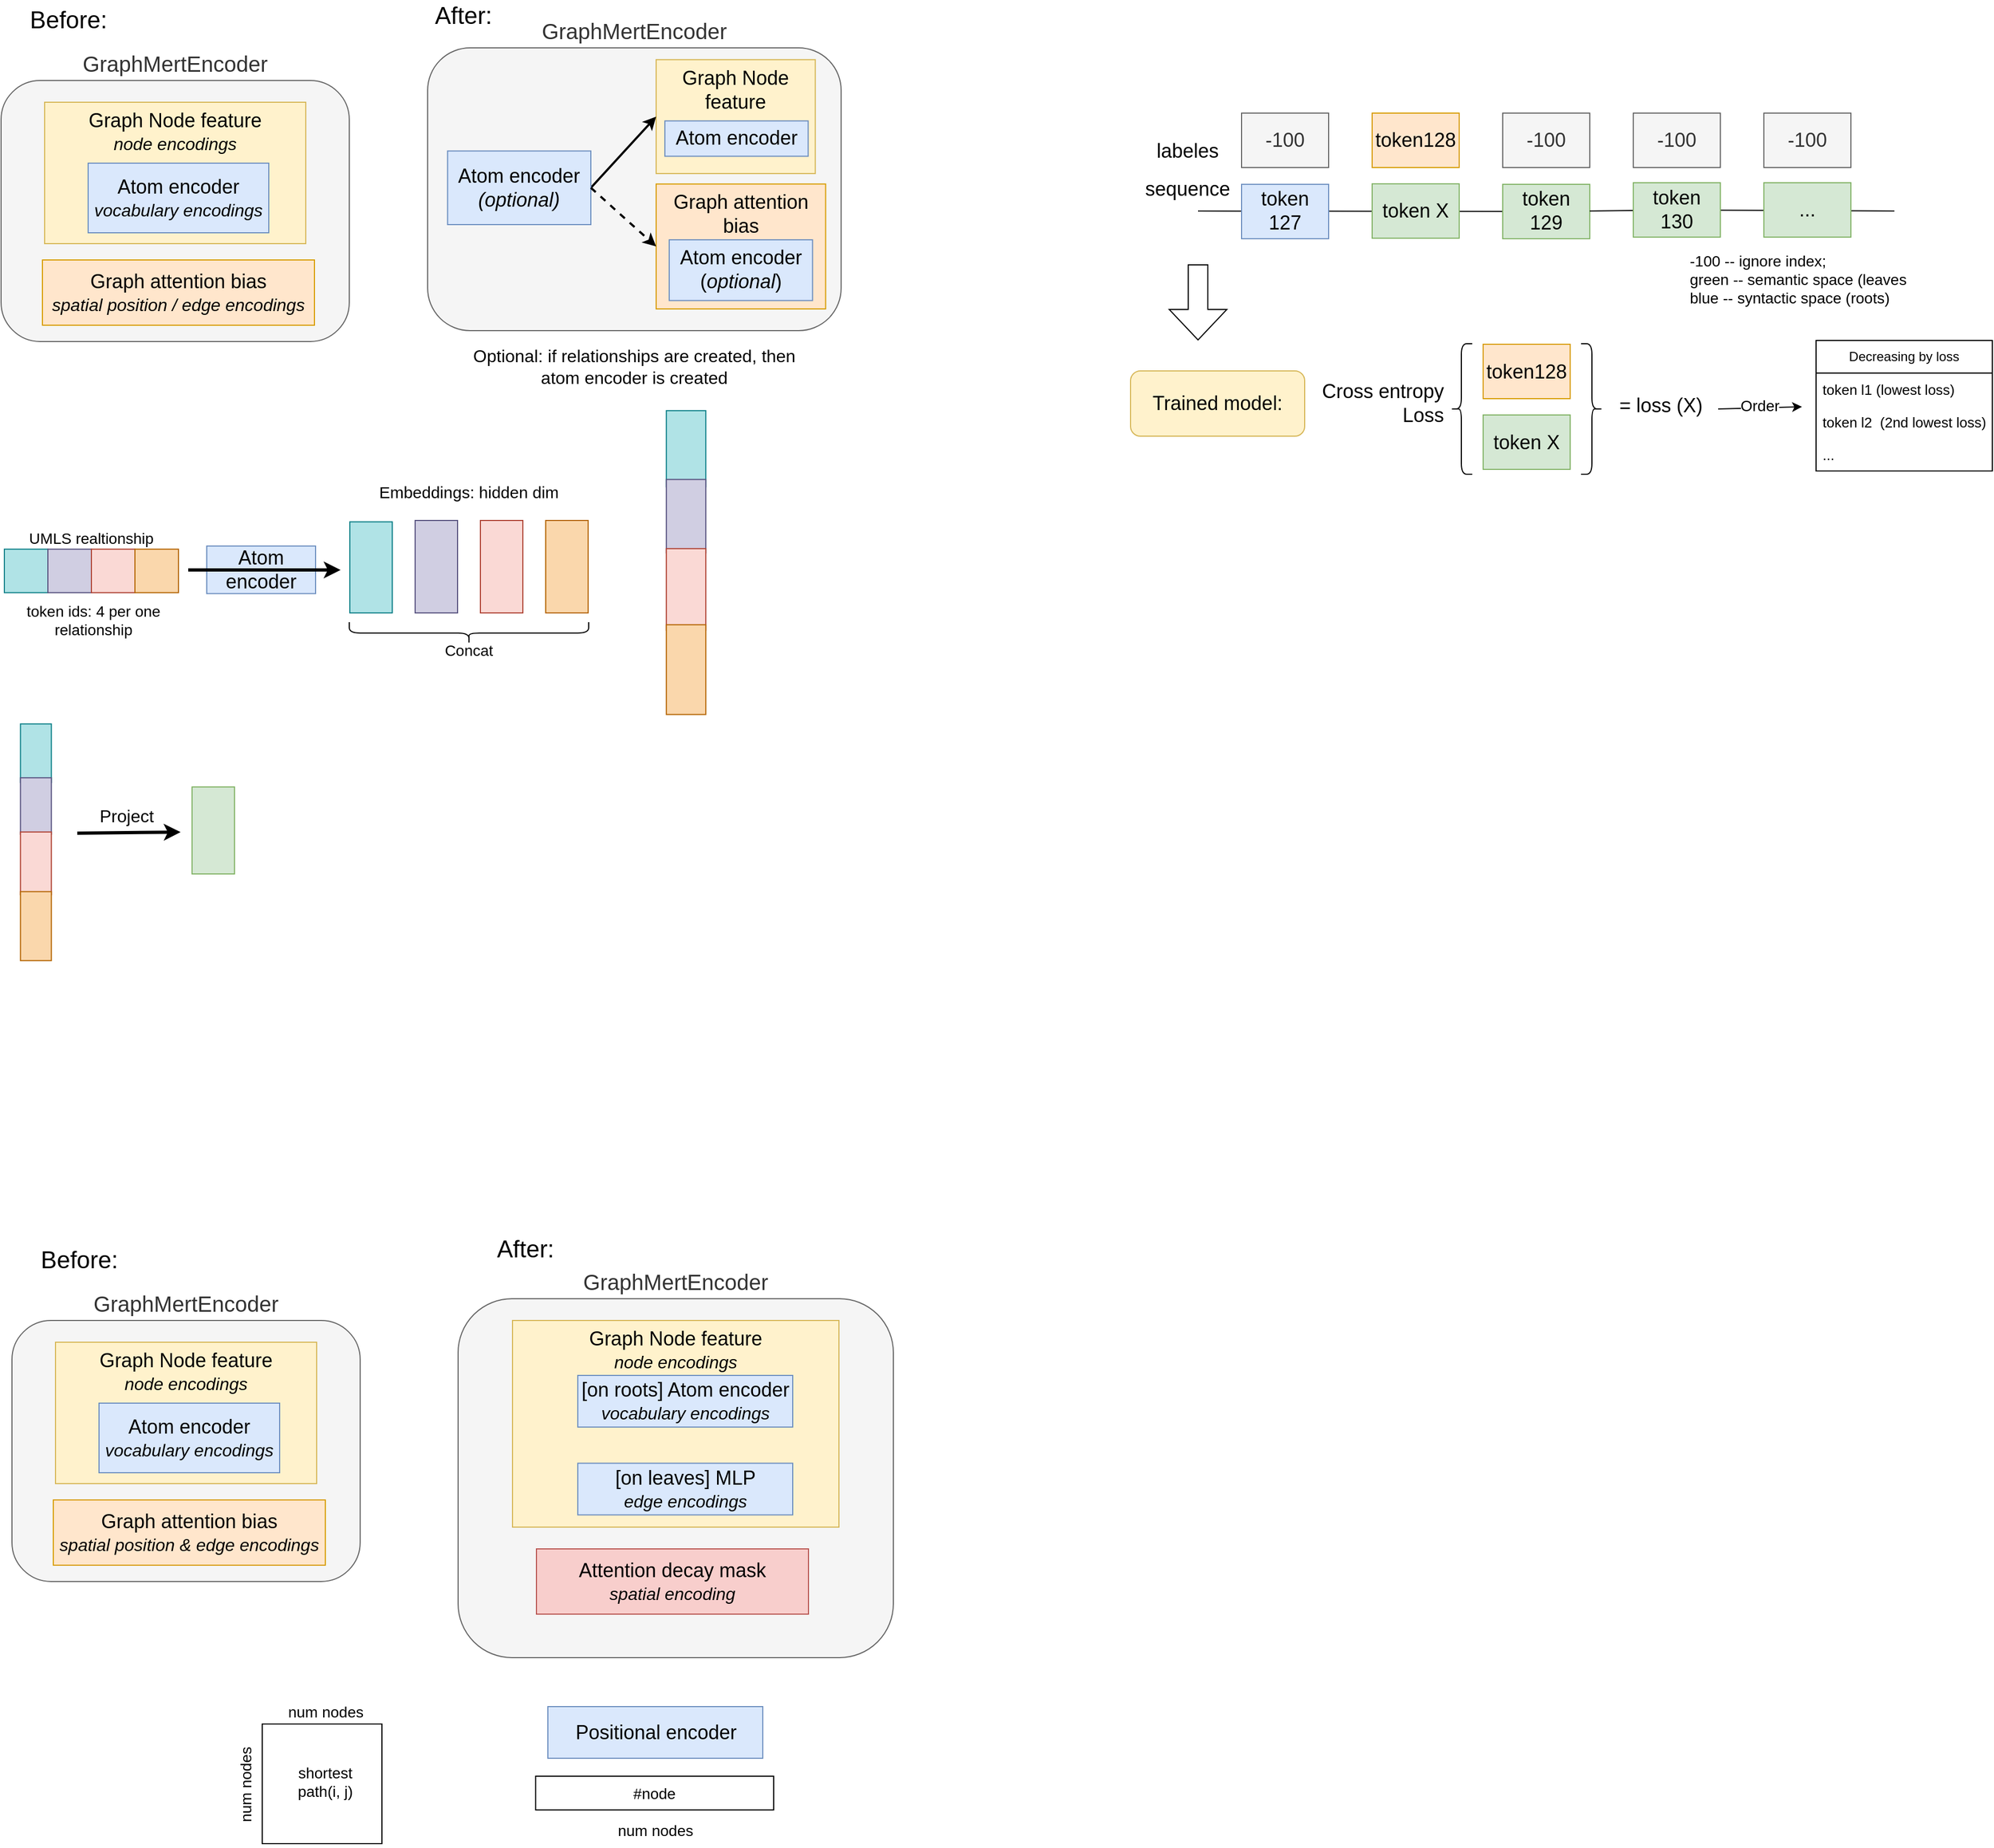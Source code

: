<mxfile version="24.9.0" pages="2">
  <diagram name="Page-1" id="yuvdnFN4CmruhH1FIkKl">
    <mxGraphModel dx="1294" dy="1461" grid="1" gridSize="10" guides="1" tooltips="1" connect="1" arrows="1" fold="1" page="1" pageScale="1" pageWidth="1600" pageHeight="900" math="0" shadow="0">
      <root>
        <mxCell id="0" />
        <mxCell id="1" parent="0" />
        <mxCell id="zg4am7xlESdSiOFU0udA-6" value="" style="group" parent="1" vertex="1" connectable="0">
          <mxGeometry x="60" y="120" width="320" height="240" as="geometry" />
        </mxCell>
        <mxCell id="zg4am7xlESdSiOFU0udA-4" value="&lt;font style=&quot;font-size: 20px;&quot;&gt;GraphMertEncoder&lt;/font&gt;" style="rounded=1;whiteSpace=wrap;html=1;labelPosition=center;verticalLabelPosition=top;align=center;verticalAlign=bottom;fontSize=18;fillColor=#f5f5f5;fontColor=#333333;strokeColor=#666666;container=1;" parent="zg4am7xlESdSiOFU0udA-6" vertex="1">
          <mxGeometry width="320" height="240" as="geometry" />
        </mxCell>
        <mxCell id="zg4am7xlESdSiOFU0udA-1" value="&lt;font style=&quot;font-size: 18px;&quot;&gt;Graph Node feature&lt;/font&gt;&lt;div&gt;&lt;i&gt;&lt;font style=&quot;font-size: 16px;&quot;&gt;node encodings&lt;/font&gt;&lt;/i&gt;&lt;/div&gt;" style="rounded=0;whiteSpace=wrap;html=1;verticalAlign=top;fillColor=#fff2cc;strokeColor=#d6b656;" parent="zg4am7xlESdSiOFU0udA-6" vertex="1">
          <mxGeometry x="40" y="20" width="240" height="130" as="geometry" />
        </mxCell>
        <mxCell id="zg4am7xlESdSiOFU0udA-2" value="&lt;font style=&quot;font-size: 18px;&quot;&gt;Graph attention bias&lt;/font&gt;&lt;div&gt;&lt;font size=&quot;1&quot;&gt;&lt;i style=&quot;font-size: 16px;&quot;&gt;spatial position / edge encodings&lt;/i&gt;&lt;/font&gt;&lt;/div&gt;" style="rounded=0;whiteSpace=wrap;html=1;fillColor=#ffe6cc;strokeColor=#d79b00;" parent="zg4am7xlESdSiOFU0udA-6" vertex="1">
          <mxGeometry x="38" y="165.003" width="250" height="60" as="geometry" />
        </mxCell>
        <mxCell id="zg4am7xlESdSiOFU0udA-3" value="&lt;font style=&quot;font-size: 18px;&quot;&gt;Atom encoder&lt;/font&gt;&lt;div&gt;&lt;font style=&quot;font-size: 16px;&quot;&gt;&lt;i&gt;vocabulary encodings&lt;/i&gt;&lt;/font&gt;&lt;/div&gt;" style="rounded=0;whiteSpace=wrap;html=1;fillColor=#dae8fc;strokeColor=#6c8ebf;" parent="zg4am7xlESdSiOFU0udA-6" vertex="1">
          <mxGeometry x="80" y="76" width="166" height="64" as="geometry" />
        </mxCell>
        <mxCell id="zg4am7xlESdSiOFU0udA-8" value="" style="group" parent="1" vertex="1" connectable="0">
          <mxGeometry x="452" y="90" width="380" height="260" as="geometry" />
        </mxCell>
        <mxCell id="zg4am7xlESdSiOFU0udA-9" value="&lt;font style=&quot;font-size: 20px;&quot;&gt;GraphMertEncoder&lt;/font&gt;" style="rounded=1;whiteSpace=wrap;html=1;labelPosition=center;verticalLabelPosition=top;align=center;verticalAlign=bottom;fontSize=18;fillColor=#f5f5f5;fontColor=#333333;strokeColor=#666666;container=1;" parent="zg4am7xlESdSiOFU0udA-8" vertex="1">
          <mxGeometry width="380.0" height="260" as="geometry" />
        </mxCell>
        <mxCell id="zg4am7xlESdSiOFU0udA-10" value="&lt;font style=&quot;font-size: 18px;&quot;&gt;Graph Node feature&lt;/font&gt;" style="rounded=0;whiteSpace=wrap;html=1;verticalAlign=top;fillColor=#fff2cc;strokeColor=#d6b656;" parent="zg4am7xlESdSiOFU0udA-9" vertex="1">
          <mxGeometry x="210" y="10.833" width="146.26" height="104.722" as="geometry" />
        </mxCell>
        <mxCell id="zg4am7xlESdSiOFU0udA-13" style="rounded=0;orthogonalLoop=1;jettySize=auto;html=1;exitX=1;exitY=0.5;exitDx=0;exitDy=0;entryX=0;entryY=0.5;entryDx=0;entryDy=0;strokeWidth=2;" parent="zg4am7xlESdSiOFU0udA-9" source="zg4am7xlESdSiOFU0udA-12" target="zg4am7xlESdSiOFU0udA-10" edge="1">
          <mxGeometry relative="1" as="geometry" />
        </mxCell>
        <mxCell id="zg4am7xlESdSiOFU0udA-12" value="&lt;font style=&quot;font-size: 18px;&quot;&gt;Atom encoder&lt;/font&gt;&lt;div&gt;&lt;font size=&quot;4&quot;&gt;&lt;i&gt;(optional)&lt;/i&gt;&lt;/font&gt;&lt;/div&gt;" style="rounded=0;whiteSpace=wrap;html=1;fillColor=#dae8fc;strokeColor=#6c8ebf;" parent="zg4am7xlESdSiOFU0udA-9" vertex="1">
          <mxGeometry x="18.33" y="94.792" width="131.67" height="67.708" as="geometry" />
        </mxCell>
        <mxCell id="zg4am7xlESdSiOFU0udA-11" value="&lt;font style=&quot;font-size: 18px;&quot;&gt;Graph attention bias&lt;/font&gt;" style="rounded=0;whiteSpace=wrap;html=1;fillColor=#ffe6cc;strokeColor=#d79b00;verticalAlign=top;" parent="zg4am7xlESdSiOFU0udA-9" vertex="1">
          <mxGeometry x="210" y="125.185" width="155.76" height="114.814" as="geometry" />
        </mxCell>
        <mxCell id="zg4am7xlESdSiOFU0udA-14" style="rounded=0;orthogonalLoop=1;jettySize=auto;html=1;exitX=1;exitY=0.5;exitDx=0;exitDy=0;entryX=0;entryY=0.5;entryDx=0;entryDy=0;dashed=1;strokeWidth=2;" parent="zg4am7xlESdSiOFU0udA-9" source="zg4am7xlESdSiOFU0udA-12" target="zg4am7xlESdSiOFU0udA-11" edge="1">
          <mxGeometry relative="1" as="geometry" />
        </mxCell>
        <mxCell id="zg4am7xlESdSiOFU0udA-15" value="&lt;font style=&quot;font-size: 18px;&quot;&gt;Atom encoder&lt;/font&gt;" style="rounded=0;whiteSpace=wrap;html=1;fillColor=#dae8fc;strokeColor=#6c8ebf;" parent="zg4am7xlESdSiOFU0udA-9" vertex="1">
          <mxGeometry x="218.04" y="67.167" width="131.67" height="32.5" as="geometry" />
        </mxCell>
        <mxCell id="zg4am7xlESdSiOFU0udA-16" value="&lt;font style=&quot;font-size: 18px;&quot;&gt;Atom encoder&lt;/font&gt;&lt;div&gt;&lt;font style=&quot;font-size: 18px;&quot;&gt;(&lt;i&gt;optional&lt;/i&gt;)&lt;/font&gt;&lt;/div&gt;" style="rounded=0;whiteSpace=wrap;html=1;fillColor=#dae8fc;strokeColor=#6c8ebf;" parent="zg4am7xlESdSiOFU0udA-9" vertex="1">
          <mxGeometry x="222.05" y="176.466" width="131.67" height="55.83" as="geometry" />
        </mxCell>
        <mxCell id="zg4am7xlESdSiOFU0udA-19" value="&lt;font style=&quot;font-size: 16px;&quot;&gt;Optional: if relationships are created, then atom encoder is created&lt;/font&gt;" style="text;html=1;align=center;verticalAlign=middle;whiteSpace=wrap;rounded=0;" parent="1" vertex="1">
          <mxGeometry x="482" y="348" width="320" height="70" as="geometry" />
        </mxCell>
        <mxCell id="zg4am7xlESdSiOFU0udA-30" value="" style="rounded=0;whiteSpace=wrap;html=1;rotation=-90;fillColor=#b0e3e6;strokeColor=#0e8088;" parent="1" vertex="1">
          <mxGeometry x="358.12" y="548.13" width="83.75" height="39" as="geometry" />
        </mxCell>
        <mxCell id="zg4am7xlESdSiOFU0udA-31" value="" style="rounded=0;whiteSpace=wrap;html=1;rotation=-90;fillColor=#d0cee2;strokeColor=#56517e;" parent="1" vertex="1">
          <mxGeometry x="417.5" y="547.5" width="85" height="39" as="geometry" />
        </mxCell>
        <mxCell id="zg4am7xlESdSiOFU0udA-32" value="" style="rounded=0;whiteSpace=wrap;html=1;rotation=-90;fillColor=#fad9d5;strokeColor=#ae4132;" parent="1" vertex="1">
          <mxGeometry x="477.5" y="547.5" width="85" height="39" as="geometry" />
        </mxCell>
        <mxCell id="zg4am7xlESdSiOFU0udA-33" value="" style="rounded=0;whiteSpace=wrap;html=1;rotation=-90;fillColor=#fad7ac;strokeColor=#b46504;" parent="1" vertex="1">
          <mxGeometry x="537.5" y="547.5" width="85" height="39" as="geometry" />
        </mxCell>
        <mxCell id="zg4am7xlESdSiOFU0udA-36" value="&lt;font style=&quot;font-size: 18px;&quot;&gt;Atom encoder&lt;/font&gt;" style="rounded=0;whiteSpace=wrap;html=1;fillColor=#dae8fc;strokeColor=#6c8ebf;" parent="1" vertex="1">
          <mxGeometry x="249" y="548" width="100" height="43.75" as="geometry" />
        </mxCell>
        <mxCell id="zg4am7xlESdSiOFU0udA-35" value="" style="endArrow=classic;html=1;rounded=0;strokeWidth=3;" parent="1" edge="1">
          <mxGeometry width="50" height="50" relative="1" as="geometry">
            <mxPoint x="232" y="570" as="sourcePoint" />
            <mxPoint x="372" y="570" as="targetPoint" />
          </mxGeometry>
        </mxCell>
        <mxCell id="zg4am7xlESdSiOFU0udA-40" value="&lt;font style=&quot;font-size: 15px;&quot;&gt;Embeddings: hidden dim&lt;/font&gt;" style="text;html=1;align=center;verticalAlign=middle;whiteSpace=wrap;rounded=0;" parent="1" vertex="1">
          <mxGeometry x="400" y="483" width="180" height="30" as="geometry" />
        </mxCell>
        <mxCell id="zg4am7xlESdSiOFU0udA-41" value="" style="shape=curlyBracket;whiteSpace=wrap;html=1;rounded=1;labelPosition=center;verticalLabelPosition=bottom;align=center;verticalAlign=top;rotation=-90;" parent="1" vertex="1">
          <mxGeometry x="480" y="518" width="20" height="220" as="geometry" />
        </mxCell>
        <mxCell id="zg4am7xlESdSiOFU0udA-42" value="&lt;font style=&quot;font-size: 14px;&quot;&gt;Concat&lt;/font&gt;" style="text;html=1;align=center;verticalAlign=middle;whiteSpace=wrap;rounded=0;" parent="1" vertex="1">
          <mxGeometry x="460" y="629" width="60" height="30" as="geometry" />
        </mxCell>
        <mxCell id="zg4am7xlESdSiOFU0udA-45" value="" style="shape=image;html=1;verticalAlign=top;verticalLabelPosition=bottom;labelBackgroundColor=#ffffff;imageAspect=0;aspect=fixed;image=https://cdn2.iconfinder.com/data/icons/css-vol-2/24/math-equal-128.png" parent="1" vertex="1">
          <mxGeometry x="607" y="547" width="50" height="50" as="geometry" />
        </mxCell>
        <mxCell id="zg4am7xlESdSiOFU0udA-46" value="" style="rounded=0;whiteSpace=wrap;html=1;rotation=-90;fillColor=#d5e8d4;strokeColor=#82b366;" parent="1" vertex="1">
          <mxGeometry x="215" y="790" width="80" height="39" as="geometry" />
        </mxCell>
        <mxCell id="zg4am7xlESdSiOFU0udA-48" value="" style="endArrow=classic;html=1;rounded=0;strokeWidth=3;" parent="1" edge="1">
          <mxGeometry width="50" height="50" relative="1" as="geometry">
            <mxPoint x="130" y="812" as="sourcePoint" />
            <mxPoint x="225" y="811" as="targetPoint" />
          </mxGeometry>
        </mxCell>
        <mxCell id="zg4am7xlESdSiOFU0udA-50" value="&lt;font style=&quot;font-size: 16px;&quot;&gt;Project&lt;/font&gt;" style="edgeLabel;html=1;align=center;verticalAlign=bottom;resizable=0;points=[];labelPosition=center;verticalLabelPosition=top;fontSize=14;" parent="zg4am7xlESdSiOFU0udA-48" vertex="1" connectable="0">
          <mxGeometry x="0.39" y="1" relative="1" as="geometry">
            <mxPoint x="-21" y="-3" as="offset" />
          </mxGeometry>
        </mxCell>
        <mxCell id="RV-FsLHtvuWJovbYujER-7" value="" style="group" parent="1" vertex="1" connectable="0">
          <mxGeometry x="60" y="550.88" width="170" height="80" as="geometry" />
        </mxCell>
        <mxCell id="RV-FsLHtvuWJovbYujER-5" value="UMLS realtionship" style="group;labelPosition=center;verticalLabelPosition=top;align=center;verticalAlign=bottom;fontSize=14;" parent="RV-FsLHtvuWJovbYujER-7" vertex="1" connectable="0">
          <mxGeometry x="3" width="160" height="40" as="geometry" />
        </mxCell>
        <mxCell id="RV-FsLHtvuWJovbYujER-1" value="" style="whiteSpace=wrap;html=1;aspect=fixed;fillColor=#b0e3e6;strokeColor=#0e8088;" parent="RV-FsLHtvuWJovbYujER-5" vertex="1">
          <mxGeometry width="40" height="40" as="geometry" />
        </mxCell>
        <mxCell id="RV-FsLHtvuWJovbYujER-2" value="" style="whiteSpace=wrap;html=1;aspect=fixed;fillColor=#d0cee2;strokeColor=#56517e;" parent="RV-FsLHtvuWJovbYujER-5" vertex="1">
          <mxGeometry x="40" width="40" height="40" as="geometry" />
        </mxCell>
        <mxCell id="RV-FsLHtvuWJovbYujER-3" value="" style="whiteSpace=wrap;html=1;aspect=fixed;fillColor=#fad9d5;strokeColor=#ae4132;" parent="RV-FsLHtvuWJovbYujER-5" vertex="1">
          <mxGeometry x="80" width="40" height="40" as="geometry" />
        </mxCell>
        <mxCell id="RV-FsLHtvuWJovbYujER-4" value="" style="whiteSpace=wrap;html=1;aspect=fixed;fillColor=#fad7ac;strokeColor=#b46504;" parent="RV-FsLHtvuWJovbYujER-5" vertex="1">
          <mxGeometry x="120" width="40" height="40" as="geometry" />
        </mxCell>
        <mxCell id="zg4am7xlESdSiOFU0udA-34" value="&lt;font style=&quot;font-size: 14px;&quot;&gt;token ids: 4 per one relationship&lt;/font&gt;" style="text;html=1;align=center;verticalAlign=middle;whiteSpace=wrap;rounded=0;fontSize=14;" parent="RV-FsLHtvuWJovbYujER-7" vertex="1">
          <mxGeometry y="50" width="170" height="30" as="geometry" />
        </mxCell>
        <mxCell id="RV-FsLHtvuWJovbYujER-8" value="&lt;font style=&quot;font-size: 22px;&quot;&gt;Before:&lt;/font&gt;" style="text;html=1;align=center;verticalAlign=middle;whiteSpace=wrap;rounded=0;" parent="1" vertex="1">
          <mxGeometry x="77" y="50" width="90" height="30" as="geometry" />
        </mxCell>
        <mxCell id="RV-FsLHtvuWJovbYujER-9" value="&lt;font style=&quot;font-size: 22px;&quot;&gt;After:&lt;/font&gt;" style="text;html=1;align=center;verticalAlign=middle;whiteSpace=wrap;rounded=0;" parent="1" vertex="1">
          <mxGeometry x="455" y="46" width="60" height="30" as="geometry" />
        </mxCell>
        <mxCell id="MMutbW-EPVTEhTYXHN1m-5" value="" style="group" parent="1" vertex="1" connectable="0">
          <mxGeometry x="670" y="426" width="39" height="274" as="geometry" />
        </mxCell>
        <mxCell id="MMutbW-EPVTEhTYXHN1m-1" value="" style="rounded=0;whiteSpace=wrap;html=1;rotation=-90;fillColor=#b0e3e6;strokeColor=#0e8088;" parent="MMutbW-EPVTEhTYXHN1m-5" vertex="1">
          <mxGeometry x="-15.5" y="14.421" width="70" height="36.285" as="geometry" />
        </mxCell>
        <mxCell id="MMutbW-EPVTEhTYXHN1m-2" value="" style="rounded=0;whiteSpace=wrap;html=1;rotation=-90;fillColor=#d0cee2;strokeColor=#56517e;" parent="MMutbW-EPVTEhTYXHN1m-5" vertex="1">
          <mxGeometry x="-14.25" y="76.413" width="67.5" height="36.285" as="geometry" />
        </mxCell>
        <mxCell id="MMutbW-EPVTEhTYXHN1m-3" value="" style="rounded=0;whiteSpace=wrap;html=1;rotation=-90;fillColor=#fad9d5;strokeColor=#ae4132;" parent="MMutbW-EPVTEhTYXHN1m-5" vertex="1">
          <mxGeometry x="-18" y="143.745" width="75" height="36.285" as="geometry" />
        </mxCell>
        <mxCell id="MMutbW-EPVTEhTYXHN1m-4" value="" style="rounded=0;whiteSpace=wrap;html=1;rotation=-90;fillColor=#fad7ac;strokeColor=#b46504;" parent="MMutbW-EPVTEhTYXHN1m-5" vertex="1">
          <mxGeometry x="-21.75" y="217.479" width="82.5" height="36.285" as="geometry" />
        </mxCell>
        <mxCell id="MMutbW-EPVTEhTYXHN1m-6" value="" style="group" parent="1" vertex="1" connectable="0">
          <mxGeometry x="77" y="713" width="30" height="214.5" as="geometry" />
        </mxCell>
        <mxCell id="MMutbW-EPVTEhTYXHN1m-7" value="" style="rounded=0;whiteSpace=wrap;html=1;rotation=-90;fillColor=#b0e3e6;strokeColor=#0e8088;" parent="MMutbW-EPVTEhTYXHN1m-6" vertex="1">
          <mxGeometry x="-11.923" y="11.289" width="53.846" height="28.406" as="geometry" />
        </mxCell>
        <mxCell id="MMutbW-EPVTEhTYXHN1m-8" value="" style="rounded=0;whiteSpace=wrap;html=1;rotation=-90;fillColor=#d0cee2;strokeColor=#56517e;" parent="MMutbW-EPVTEhTYXHN1m-6" vertex="1">
          <mxGeometry x="-10.962" y="59.82" width="51.923" height="28.406" as="geometry" />
        </mxCell>
        <mxCell id="MMutbW-EPVTEhTYXHN1m-9" value="" style="rounded=0;whiteSpace=wrap;html=1;rotation=-90;fillColor=#fad9d5;strokeColor=#ae4132;" parent="MMutbW-EPVTEhTYXHN1m-6" vertex="1">
          <mxGeometry x="-13.846" y="112.531" width="57.692" height="28.406" as="geometry" />
        </mxCell>
        <mxCell id="MMutbW-EPVTEhTYXHN1m-10" value="" style="rounded=0;whiteSpace=wrap;html=1;rotation=-90;fillColor=#fad7ac;strokeColor=#b46504;" parent="MMutbW-EPVTEhTYXHN1m-6" vertex="1">
          <mxGeometry x="-16.731" y="170.253" width="63.462" height="28.406" as="geometry" />
        </mxCell>
        <mxCell id="xKOzAoOrU4ldWX6iVF7p-1" value="" style="endArrow=none;html=1;rounded=0;" parent="1" source="gIFt_v0iBFxSIIZcuo0Y-3" edge="1">
          <mxGeometry width="50" height="50" relative="1" as="geometry">
            <mxPoint x="1200" y="240" as="sourcePoint" />
            <mxPoint x="1800" y="240" as="targetPoint" />
          </mxGeometry>
        </mxCell>
        <mxCell id="gIFt_v0iBFxSIIZcuo0Y-2" value="" style="endArrow=none;html=1;rounded=0;" parent="1" target="gIFt_v0iBFxSIIZcuo0Y-1" edge="1">
          <mxGeometry width="50" height="50" relative="1" as="geometry">
            <mxPoint x="1160" y="240" as="sourcePoint" />
            <mxPoint x="1710" y="239.5" as="targetPoint" />
          </mxGeometry>
        </mxCell>
        <mxCell id="gIFt_v0iBFxSIIZcuo0Y-1" value="&lt;font style=&quot;font-size: 18px;&quot;&gt;token 129&lt;/font&gt;" style="rounded=0;whiteSpace=wrap;html=1;fillColor=#d5e8d4;strokeColor=#82b366;" parent="1" vertex="1">
          <mxGeometry x="1440" y="215.47" width="80" height="50" as="geometry" />
        </mxCell>
        <mxCell id="xKOzAoOrU4ldWX6iVF7p-4" value="&lt;font style=&quot;font-size: 18px;&quot;&gt;token X&lt;/font&gt;" style="rounded=0;whiteSpace=wrap;html=1;fillColor=#d5e8d4;strokeColor=#82b366;" parent="1" vertex="1">
          <mxGeometry x="1320" y="215" width="80" height="50" as="geometry" />
        </mxCell>
        <mxCell id="gIFt_v0iBFxSIIZcuo0Y-4" value="" style="endArrow=none;html=1;rounded=0;" parent="1" source="gIFt_v0iBFxSIIZcuo0Y-1" target="gIFt_v0iBFxSIIZcuo0Y-3" edge="1">
          <mxGeometry width="50" height="50" relative="1" as="geometry">
            <mxPoint x="1520" y="240" as="sourcePoint" />
            <mxPoint x="1710" y="239.5" as="targetPoint" />
          </mxGeometry>
        </mxCell>
        <mxCell id="gIFt_v0iBFxSIIZcuo0Y-3" value="&lt;font style=&quot;font-size: 18px;&quot;&gt;token 130&lt;/font&gt;" style="rounded=0;whiteSpace=wrap;html=1;fillColor=#d5e8d4;strokeColor=#82b366;" parent="1" vertex="1">
          <mxGeometry x="1560" y="214" width="80" height="50" as="geometry" />
        </mxCell>
        <mxCell id="gIFt_v0iBFxSIIZcuo0Y-5" value="&lt;font size=&quot;4&quot;&gt;...&lt;/font&gt;" style="rounded=0;whiteSpace=wrap;html=1;fillColor=#d5e8d4;strokeColor=#82b366;" parent="1" vertex="1">
          <mxGeometry x="1680" y="214" width="80" height="50" as="geometry" />
        </mxCell>
        <mxCell id="gIFt_v0iBFxSIIZcuo0Y-7" value="&lt;font style=&quot;font-size: 18px;&quot;&gt;-100&lt;/font&gt;" style="rounded=0;whiteSpace=wrap;html=1;fillColor=#f5f5f5;fontColor=#333333;strokeColor=#666666;" parent="1" vertex="1">
          <mxGeometry x="1440" y="150" width="80" height="50" as="geometry" />
        </mxCell>
        <mxCell id="gIFt_v0iBFxSIIZcuo0Y-8" value="&lt;font style=&quot;font-size: 18px;&quot;&gt;token128&lt;/font&gt;" style="rounded=0;whiteSpace=wrap;html=1;fillColor=#ffe6cc;strokeColor=#d79b00;" parent="1" vertex="1">
          <mxGeometry x="1320" y="150" width="80" height="50" as="geometry" />
        </mxCell>
        <mxCell id="gIFt_v0iBFxSIIZcuo0Y-9" value="&lt;font style=&quot;font-size: 18px;&quot;&gt;-100&lt;/font&gt;" style="rounded=0;whiteSpace=wrap;html=1;fillColor=#f5f5f5;fontColor=#333333;strokeColor=#666666;" parent="1" vertex="1">
          <mxGeometry x="1560" y="150" width="80" height="50" as="geometry" />
        </mxCell>
        <mxCell id="gIFt_v0iBFxSIIZcuo0Y-10" value="&lt;font style=&quot;font-size: 18px;&quot;&gt;-100&lt;/font&gt;" style="rounded=0;whiteSpace=wrap;html=1;fillColor=#f5f5f5;fontColor=#333333;strokeColor=#666666;" parent="1" vertex="1">
          <mxGeometry x="1680" y="150" width="80" height="50" as="geometry" />
        </mxCell>
        <mxCell id="gIFt_v0iBFxSIIZcuo0Y-11" value="&lt;font style=&quot;font-size: 18px;&quot;&gt;token 127&lt;/font&gt;" style="rounded=0;whiteSpace=wrap;html=1;fillColor=#dae8fc;strokeColor=#6c8ebf;" parent="1" vertex="1">
          <mxGeometry x="1200" y="215.47" width="80" height="50" as="geometry" />
        </mxCell>
        <mxCell id="gIFt_v0iBFxSIIZcuo0Y-12" value="&lt;font style=&quot;font-size: 18px;&quot;&gt;-100&lt;/font&gt;" style="rounded=0;whiteSpace=wrap;html=1;fillColor=#f5f5f5;fontColor=#333333;strokeColor=#666666;" parent="1" vertex="1">
          <mxGeometry x="1200" y="150" width="80" height="50" as="geometry" />
        </mxCell>
        <mxCell id="gIFt_v0iBFxSIIZcuo0Y-14" value="&lt;font style=&quot;font-size: 18px;&quot;&gt;labeles&lt;/font&gt;" style="text;html=1;align=center;verticalAlign=middle;resizable=0;points=[];autosize=1;strokeColor=none;fillColor=none;" parent="1" vertex="1">
          <mxGeometry x="1110" y="170" width="80" height="30" as="geometry" />
        </mxCell>
        <mxCell id="gIFt_v0iBFxSIIZcuo0Y-15" value="&lt;font style=&quot;font-size: 18px;&quot;&gt;sequence&lt;/font&gt;" style="text;html=1;align=center;verticalAlign=middle;resizable=0;points=[];autosize=1;strokeColor=none;fillColor=none;" parent="1" vertex="1">
          <mxGeometry x="1100" y="205" width="100" height="30" as="geometry" />
        </mxCell>
        <mxCell id="gIFt_v0iBFxSIIZcuo0Y-18" value="&lt;font style=&quot;font-size: 18px;&quot;&gt;Trained model:&lt;/font&gt;" style="rounded=1;whiteSpace=wrap;html=1;fillColor=#fff2cc;strokeColor=#d6b656;" parent="1" vertex="1">
          <mxGeometry x="1098" y="387" width="160" height="60" as="geometry" />
        </mxCell>
        <mxCell id="gIFt_v0iBFxSIIZcuo0Y-19" value="" style="shape=flexArrow;endArrow=classic;html=1;rounded=0;endWidth=34;endSize=9;width=18;" parent="1" edge="1">
          <mxGeometry width="50" height="50" relative="1" as="geometry">
            <mxPoint x="1160" y="289" as="sourcePoint" />
            <mxPoint x="1160" y="359" as="targetPoint" />
            <Array as="points" />
          </mxGeometry>
        </mxCell>
        <mxCell id="gIFt_v0iBFxSIIZcuo0Y-22" value="" style="shape=curlyBracket;whiteSpace=wrap;html=1;rounded=1;labelPosition=left;verticalLabelPosition=middle;align=right;verticalAlign=middle;" parent="1" vertex="1">
          <mxGeometry x="1392" y="362" width="20" height="120" as="geometry" />
        </mxCell>
        <mxCell id="gIFt_v0iBFxSIIZcuo0Y-23" value="" style="shape=curlyBracket;whiteSpace=wrap;html=1;rounded=1;flipH=1;labelPosition=right;verticalLabelPosition=middle;align=left;verticalAlign=middle;" parent="1" vertex="1">
          <mxGeometry x="1512" y="362" width="20" height="120" as="geometry" />
        </mxCell>
        <mxCell id="gIFt_v0iBFxSIIZcuo0Y-24" value="&lt;font style=&quot;font-size: 18px;&quot;&gt;Cross entropy&amp;nbsp;&lt;/font&gt;&lt;div&gt;&lt;font style=&quot;font-size: 18px;&quot;&gt;Loss&amp;nbsp;&lt;/font&gt;&lt;/div&gt;" style="text;html=1;align=right;verticalAlign=middle;resizable=0;points=[];autosize=1;strokeColor=none;fillColor=none;" parent="1" vertex="1">
          <mxGeometry x="1252" y="387" width="140" height="60" as="geometry" />
        </mxCell>
        <mxCell id="gIFt_v0iBFxSIIZcuo0Y-25" value="&lt;font style=&quot;font-size: 18px;&quot;&gt;= loss (X)&lt;/font&gt;" style="text;html=1;align=center;verticalAlign=middle;resizable=0;points=[];autosize=1;strokeColor=none;fillColor=none;" parent="1" vertex="1">
          <mxGeometry x="1535" y="404" width="100" height="30" as="geometry" />
        </mxCell>
        <mxCell id="gIFt_v0iBFxSIIZcuo0Y-26" value="&lt;font style=&quot;font-size: 18px;&quot;&gt;token X&lt;/font&gt;" style="rounded=0;whiteSpace=wrap;html=1;fillColor=#d5e8d4;strokeColor=#82b366;" parent="1" vertex="1">
          <mxGeometry x="1422" y="427.5" width="80" height="50" as="geometry" />
        </mxCell>
        <mxCell id="gIFt_v0iBFxSIIZcuo0Y-27" value="&lt;font style=&quot;font-size: 18px;&quot;&gt;token128&lt;/font&gt;" style="rounded=0;whiteSpace=wrap;html=1;fillColor=#ffe6cc;strokeColor=#d79b00;" parent="1" vertex="1">
          <mxGeometry x="1422" y="362.5" width="80" height="50" as="geometry" />
        </mxCell>
        <mxCell id="gIFt_v0iBFxSIIZcuo0Y-28" value="" style="endArrow=classic;html=1;rounded=0;" parent="1" edge="1">
          <mxGeometry width="50" height="50" relative="1" as="geometry">
            <mxPoint x="1638" y="422" as="sourcePoint" />
            <mxPoint x="1715" y="420" as="targetPoint" />
          </mxGeometry>
        </mxCell>
        <mxCell id="gIFt_v0iBFxSIIZcuo0Y-30" value="&lt;font style=&quot;font-size: 14px;&quot;&gt;Order&lt;/font&gt;" style="edgeLabel;html=1;align=center;verticalAlign=middle;resizable=0;points=[];" parent="gIFt_v0iBFxSIIZcuo0Y-28" vertex="1" connectable="0">
          <mxGeometry x="-0.2" y="2" relative="1" as="geometry">
            <mxPoint x="7" as="offset" />
          </mxGeometry>
        </mxCell>
        <mxCell id="gIFt_v0iBFxSIIZcuo0Y-31" value="&lt;font style=&quot;font-size: 14px;&quot;&gt;-100 -- ignore index;&lt;/font&gt;&lt;div style=&quot;font-size: 14px;&quot;&gt;&lt;font style=&quot;font-size: 14px;&quot;&gt;green -- semantic space (leaves&lt;/font&gt;&lt;/div&gt;&lt;div style=&quot;font-size: 14px;&quot;&gt;&lt;font style=&quot;font-size: 14px;&quot;&gt;blue -- syntactic space (roots)&lt;/font&gt;&lt;/div&gt;" style="text;html=1;align=left;verticalAlign=middle;resizable=0;points=[];autosize=1;strokeColor=none;fillColor=none;" parent="1" vertex="1">
          <mxGeometry x="1610" y="273" width="220" height="60" as="geometry" />
        </mxCell>
        <mxCell id="gIFt_v0iBFxSIIZcuo0Y-32" value="Decreasing by loss" style="swimlane;fontStyle=0;childLayout=stackLayout;horizontal=1;startSize=30;horizontalStack=0;resizeParent=1;resizeParentMax=0;resizeLast=0;collapsible=1;marginBottom=0;whiteSpace=wrap;html=1;" parent="1" vertex="1">
          <mxGeometry x="1728" y="359" width="162" height="120" as="geometry" />
        </mxCell>
        <mxCell id="gIFt_v0iBFxSIIZcuo0Y-33" value="&lt;font style=&quot;font-size: 13px;&quot;&gt;token l1 (lowest loss)&lt;/font&gt;" style="text;strokeColor=none;fillColor=none;align=left;verticalAlign=middle;spacingLeft=4;spacingRight=4;overflow=hidden;points=[[0,0.5],[1,0.5]];portConstraint=eastwest;rotatable=0;whiteSpace=wrap;html=1;" parent="gIFt_v0iBFxSIIZcuo0Y-32" vertex="1">
          <mxGeometry y="30" width="162" height="30" as="geometry" />
        </mxCell>
        <mxCell id="gIFt_v0iBFxSIIZcuo0Y-34" value="&lt;font style=&quot;font-size: 13px;&quot;&gt;token l2 &amp;nbsp;(2nd lowest loss)&lt;/font&gt;" style="text;strokeColor=none;fillColor=none;align=left;verticalAlign=middle;spacingLeft=4;spacingRight=4;overflow=hidden;points=[[0,0.5],[1,0.5]];portConstraint=eastwest;rotatable=0;whiteSpace=wrap;html=1;" parent="gIFt_v0iBFxSIIZcuo0Y-32" vertex="1">
          <mxGeometry y="60" width="162" height="30" as="geometry" />
        </mxCell>
        <mxCell id="gIFt_v0iBFxSIIZcuo0Y-35" value="&lt;font size=&quot;2&quot;&gt;...&lt;/font&gt;" style="text;strokeColor=none;fillColor=none;align=left;verticalAlign=middle;spacingLeft=4;spacingRight=4;overflow=hidden;points=[[0,0.5],[1,0.5]];portConstraint=eastwest;rotatable=0;whiteSpace=wrap;html=1;" parent="gIFt_v0iBFxSIIZcuo0Y-32" vertex="1">
          <mxGeometry y="90" width="162" height="30" as="geometry" />
        </mxCell>
        <mxCell id="quQvMwnNLngK8ZL6Y7wO-1" value="" style="group" parent="1" vertex="1" connectable="0">
          <mxGeometry x="70" y="1260" width="320" height="240" as="geometry" />
        </mxCell>
        <mxCell id="quQvMwnNLngK8ZL6Y7wO-2" value="&lt;font style=&quot;font-size: 20px;&quot;&gt;GraphMertEncoder&lt;/font&gt;" style="rounded=1;whiteSpace=wrap;html=1;labelPosition=center;verticalLabelPosition=top;align=center;verticalAlign=bottom;fontSize=18;fillColor=#f5f5f5;fontColor=#333333;strokeColor=#666666;container=1;" parent="quQvMwnNLngK8ZL6Y7wO-1" vertex="1">
          <mxGeometry width="320" height="240" as="geometry" />
        </mxCell>
        <mxCell id="quQvMwnNLngK8ZL6Y7wO-3" value="&lt;font style=&quot;font-size: 18px;&quot;&gt;Graph Node feature&lt;/font&gt;&lt;div&gt;&lt;i&gt;&lt;font style=&quot;font-size: 16px;&quot;&gt;node encodings&lt;/font&gt;&lt;/i&gt;&lt;/div&gt;" style="rounded=0;whiteSpace=wrap;html=1;verticalAlign=top;fillColor=#fff2cc;strokeColor=#d6b656;" parent="quQvMwnNLngK8ZL6Y7wO-1" vertex="1">
          <mxGeometry x="40" y="20" width="240" height="130" as="geometry" />
        </mxCell>
        <mxCell id="quQvMwnNLngK8ZL6Y7wO-4" value="&lt;font style=&quot;font-size: 18px;&quot;&gt;Graph attention bias&lt;/font&gt;&lt;div&gt;&lt;font size=&quot;1&quot;&gt;&lt;i style=&quot;font-size: 16px;&quot;&gt;spatial position &amp;amp; edge encodings&lt;/i&gt;&lt;/font&gt;&lt;/div&gt;" style="rounded=0;whiteSpace=wrap;html=1;fillColor=#ffe6cc;strokeColor=#d79b00;" parent="quQvMwnNLngK8ZL6Y7wO-1" vertex="1">
          <mxGeometry x="38" y="165.003" width="250" height="60" as="geometry" />
        </mxCell>
        <mxCell id="quQvMwnNLngK8ZL6Y7wO-5" value="&lt;font style=&quot;font-size: 18px;&quot;&gt;Atom encoder&lt;/font&gt;&lt;div&gt;&lt;font style=&quot;font-size: 16px;&quot;&gt;&lt;i&gt;vocabulary encodings&lt;/i&gt;&lt;/font&gt;&lt;/div&gt;" style="rounded=0;whiteSpace=wrap;html=1;fillColor=#dae8fc;strokeColor=#6c8ebf;" parent="quQvMwnNLngK8ZL6Y7wO-1" vertex="1">
          <mxGeometry x="80" y="76" width="166" height="64" as="geometry" />
        </mxCell>
        <mxCell id="quQvMwnNLngK8ZL6Y7wO-6" value="&lt;font style=&quot;font-size: 22px;&quot;&gt;Before:&lt;/font&gt;" style="text;html=1;align=center;verticalAlign=middle;whiteSpace=wrap;rounded=0;" parent="1" vertex="1">
          <mxGeometry x="87" y="1190" width="90" height="30" as="geometry" />
        </mxCell>
        <mxCell id="quQvMwnNLngK8ZL6Y7wO-7" value="" style="group" parent="1" vertex="1" connectable="0">
          <mxGeometry x="480" y="1240" width="400" height="330" as="geometry" />
        </mxCell>
        <mxCell id="quQvMwnNLngK8ZL6Y7wO-8" value="&lt;font style=&quot;font-size: 20px;&quot;&gt;GraphMertEncoder&lt;/font&gt;" style="rounded=1;whiteSpace=wrap;html=1;labelPosition=center;verticalLabelPosition=top;align=center;verticalAlign=bottom;fontSize=18;fillColor=#f5f5f5;fontColor=#333333;strokeColor=#666666;container=1;" parent="quQvMwnNLngK8ZL6Y7wO-7" vertex="1">
          <mxGeometry width="400" height="330" as="geometry" />
        </mxCell>
        <mxCell id="MvXLZv7yzCAG0Im40w-0-1" value="&lt;font style=&quot;font-size: 18px;&quot;&gt;Attention decay mask&lt;/font&gt;&lt;div&gt;&lt;font size=&quot;1&quot;&gt;&lt;i style=&quot;font-size: 16px;&quot;&gt;spatial encoding&lt;/i&gt;&lt;/font&gt;&lt;/div&gt;" style="rounded=0;whiteSpace=wrap;html=1;fillColor=#f8cecc;strokeColor=#b85450;" vertex="1" parent="quQvMwnNLngK8ZL6Y7wO-8">
          <mxGeometry x="72" y="230.003" width="250" height="60" as="geometry" />
        </mxCell>
        <mxCell id="quQvMwnNLngK8ZL6Y7wO-9" value="&lt;font style=&quot;font-size: 18px;&quot;&gt;Graph Node feature&lt;/font&gt;&lt;div&gt;&lt;i&gt;&lt;font style=&quot;font-size: 16px;&quot;&gt;node encodings&lt;/font&gt;&lt;/i&gt;&lt;/div&gt;" style="rounded=0;whiteSpace=wrap;html=1;verticalAlign=top;fillColor=#fff2cc;strokeColor=#d6b656;" parent="quQvMwnNLngK8ZL6Y7wO-7" vertex="1">
          <mxGeometry x="50" y="20" width="300" height="190" as="geometry" />
        </mxCell>
        <mxCell id="quQvMwnNLngK8ZL6Y7wO-11" value="&lt;font style=&quot;font-size: 18px;&quot;&gt;[on roots] Atom encoder&lt;/font&gt;&lt;div&gt;&lt;font style=&quot;font-size: 16px;&quot;&gt;&lt;i&gt;vocabulary encodings&lt;/i&gt;&lt;/font&gt;&lt;/div&gt;" style="rounded=0;whiteSpace=wrap;html=1;fillColor=#dae8fc;strokeColor=#6c8ebf;" parent="quQvMwnNLngK8ZL6Y7wO-7" vertex="1">
          <mxGeometry x="110" y="70.5" width="197.5" height="47.5" as="geometry" />
        </mxCell>
        <mxCell id="quQvMwnNLngK8ZL6Y7wO-13" value="&lt;font&gt;&lt;font size=&quot;4&quot;&gt;[on leaves] MLP&lt;/font&gt;&lt;/font&gt;&lt;div&gt;&lt;font style=&quot;font-size: 16px;&quot;&gt;&lt;i&gt;edge encodings&lt;/i&gt;&lt;/font&gt;&lt;/div&gt;" style="rounded=0;whiteSpace=wrap;html=1;fillColor=#dae8fc;strokeColor=#6c8ebf;" parent="quQvMwnNLngK8ZL6Y7wO-7" vertex="1">
          <mxGeometry x="110" y="151.25" width="197.5" height="47.5" as="geometry" />
        </mxCell>
        <mxCell id="quQvMwnNLngK8ZL6Y7wO-12" value="&lt;font style=&quot;font-size: 22px;&quot;&gt;After:&lt;/font&gt;" style="text;html=1;align=center;verticalAlign=middle;whiteSpace=wrap;rounded=0;" parent="1" vertex="1">
          <mxGeometry x="497" y="1180" width="90" height="30" as="geometry" />
        </mxCell>
        <mxCell id="quQvMwnNLngK8ZL6Y7wO-25" value="" style="group" parent="1" vertex="1" connectable="0">
          <mxGeometry x="270" y="1605" width="140" height="135" as="geometry" />
        </mxCell>
        <mxCell id="quQvMwnNLngK8ZL6Y7wO-18" value="" style="whiteSpace=wrap;html=1;aspect=fixed;" parent="quQvMwnNLngK8ZL6Y7wO-25" vertex="1">
          <mxGeometry x="30" y="26" width="110" height="110" as="geometry" />
        </mxCell>
        <mxCell id="quQvMwnNLngK8ZL6Y7wO-19" value="&lt;font style=&quot;font-size: 14px;&quot;&gt;num nodes&lt;/font&gt;" style="text;html=1;align=center;verticalAlign=middle;resizable=0;points=[];autosize=1;strokeColor=none;fillColor=none;" parent="quQvMwnNLngK8ZL6Y7wO-25" vertex="1">
          <mxGeometry x="43" width="90" height="30" as="geometry" />
        </mxCell>
        <mxCell id="quQvMwnNLngK8ZL6Y7wO-20" value="&lt;font style=&quot;font-size: 14px;&quot;&gt;num nodes&lt;/font&gt;" style="text;html=1;align=center;verticalAlign=middle;resizable=0;points=[];autosize=1;strokeColor=none;fillColor=none;rotation=-90;" parent="quQvMwnNLngK8ZL6Y7wO-25" vertex="1">
          <mxGeometry x="-30" y="67" width="90" height="30" as="geometry" />
        </mxCell>
        <mxCell id="quQvMwnNLngK8ZL6Y7wO-24" value="&lt;font style=&quot;font-size: 14px;&quot;&gt;shortest path(i, j)&lt;/font&gt;" style="text;html=1;align=center;verticalAlign=middle;whiteSpace=wrap;rounded=0;" parent="quQvMwnNLngK8ZL6Y7wO-25" vertex="1">
          <mxGeometry x="47.5" y="59" width="80" height="40" as="geometry" />
        </mxCell>
        <mxCell id="quQvMwnNLngK8ZL6Y7wO-27" value="&lt;font style=&quot;font-size: 18px;&quot;&gt;Positional encoder&lt;/font&gt;" style="rounded=0;whiteSpace=wrap;html=1;fillColor=#dae8fc;strokeColor=#6c8ebf;" parent="1" vertex="1">
          <mxGeometry x="562.5" y="1615" width="197.5" height="47.5" as="geometry" />
        </mxCell>
        <mxCell id="quQvMwnNLngK8ZL6Y7wO-28" value="&lt;font style=&quot;font-size: 14px;&quot;&gt;#node&lt;/font&gt;" style="rounded=0;whiteSpace=wrap;html=1;" parent="1" vertex="1">
          <mxGeometry x="551.25" y="1679" width="218.75" height="31" as="geometry" />
        </mxCell>
        <mxCell id="quQvMwnNLngK8ZL6Y7wO-29" value="&lt;font style=&quot;font-size: 14px;&quot;&gt;num nodes&lt;/font&gt;" style="text;html=1;align=center;verticalAlign=middle;resizable=0;points=[];autosize=1;strokeColor=none;fillColor=none;" parent="1" vertex="1">
          <mxGeometry x="616.25" y="1714" width="90" height="30" as="geometry" />
        </mxCell>
      </root>
    </mxGraphModel>
  </diagram>
  <diagram id="yT2H4h1iX7HqO3KhjcZ7" name="Page-2">
    <mxGraphModel dx="2566" dy="1500" grid="1" gridSize="10" guides="1" tooltips="1" connect="1" arrows="1" fold="1" page="1" pageScale="1" pageWidth="1600" pageHeight="900" math="0" shadow="0">
      <root>
        <mxCell id="0" />
        <mxCell id="1" parent="0" />
        <mxCell id="nAs130lhUfg4I6c_tTH--1" value="RISK" style="rounded=0;whiteSpace=wrap;html=1;fillColor=#d5e8d4;strokeColor=default;gradientColor=none;fillStyle=auto;opacity=60;" parent="1" vertex="1">
          <mxGeometry x="80" y="80" width="120" height="40" as="geometry" />
        </mxCell>
        <mxCell id="nAs130lhUfg4I6c_tTH--2" value="GROUP" style="rounded=0;whiteSpace=wrap;html=1;fillColor=#d5e8d4;strokeColor=default;gradientColor=none;fillStyle=auto;opacity=60;" parent="1" vertex="1">
          <mxGeometry x="80" y="162" width="120" height="40" as="geometry" />
        </mxCell>
        <mxCell id="nAs130lhUfg4I6c_tTH--3" value="COMPRISED" style="rounded=0;whiteSpace=wrap;html=1;fillColor=#d5e8d4;strokeColor=default;gradientColor=none;fillStyle=auto;opacity=60;" parent="1" vertex="1">
          <mxGeometry x="80" y="241" width="120" height="40" as="geometry" />
        </mxCell>
        <mxCell id="nAs130lhUfg4I6c_tTH--4" value="&lt;font style=&quot;font-size: 18px;&quot;&gt;group environment ##◆ mj ##160&lt;/font&gt;" style="rounded=0;whiteSpace=wrap;html=1;fillColor=#f5f5f5;fontColor=#333333;strokeColor=#666666;" parent="1" vertex="1">
          <mxGeometry x="240" y="162" width="290" height="40" as="geometry" />
        </mxCell>
        <mxCell id="nAs130lhUfg4I6c_tTH--6" value="&lt;font style=&quot;font-size: 14px;&quot;&gt;0.002&lt;/font&gt;" style="text;html=1;align=center;verticalAlign=middle;resizable=0;points=[];autosize=1;strokeColor=none;fillColor=none;" parent="1" vertex="1">
          <mxGeometry x="240" y="120" width="60" height="30" as="geometry" />
        </mxCell>
        <mxCell id="nAs130lhUfg4I6c_tTH--7" value="&lt;font style=&quot;font-size: 14px;&quot;&gt;2.228&lt;/font&gt;" style="text;html=1;align=center;verticalAlign=middle;resizable=0;points=[];autosize=1;strokeColor=none;fillColor=none;" parent="1" vertex="1">
          <mxGeometry x="300" y="120" width="60" height="30" as="geometry" />
        </mxCell>
        <mxCell id="nAs130lhUfg4I6c_tTH--8" value="&lt;i&gt;&lt;font style=&quot;font-size: 14px;&quot;&gt;losses:&lt;/font&gt;&lt;/i&gt;" style="text;html=1;align=center;verticalAlign=middle;resizable=0;points=[];autosize=1;strokeColor=none;fillColor=none;" parent="1" vertex="1">
          <mxGeometry x="180" y="120" width="70" height="30" as="geometry" />
        </mxCell>
        <mxCell id="nAs130lhUfg4I6c_tTH--9" value="&lt;font style=&quot;font-size: 18px;&quot;&gt;risk primary advers dnase zika&lt;/font&gt;" style="rounded=0;whiteSpace=wrap;html=1;fillColor=#f5f5f5;fontColor=#333333;strokeColor=#666666;" parent="1" vertex="1">
          <mxGeometry x="240" y="80" width="280" height="40" as="geometry" />
        </mxCell>
        <mxCell id="nAs130lhUfg4I6c_tTH--10" value="&lt;font style=&quot;font-size: 18px;&quot;&gt;comprised environment internal distortions dcm&lt;/font&gt;" style="rounded=0;whiteSpace=wrap;html=1;fillColor=#f5f5f5;fontColor=#333333;strokeColor=#666666;" parent="1" vertex="1">
          <mxGeometry x="240" y="241" width="400" height="40" as="geometry" />
        </mxCell>
        <mxCell id="nAs130lhUfg4I6c_tTH--11" value="&lt;i&gt;&lt;font style=&quot;font-size: 14px;&quot;&gt;losses:&lt;/font&gt;&lt;/i&gt;" style="text;html=1;align=center;verticalAlign=middle;resizable=0;points=[];autosize=1;strokeColor=none;fillColor=none;" parent="1" vertex="1">
          <mxGeometry x="179" y="202" width="70" height="30" as="geometry" />
        </mxCell>
        <mxCell id="nAs130lhUfg4I6c_tTH--12" value="&lt;font style=&quot;font-size: 14px;&quot;&gt;0.001&lt;/font&gt;" style="text;html=1;align=center;verticalAlign=middle;resizable=0;points=[];autosize=1;strokeColor=none;fillColor=none;" parent="1" vertex="1">
          <mxGeometry x="243" y="202" width="60" height="30" as="geometry" />
        </mxCell>
        <mxCell id="nAs130lhUfg4I6c_tTH--13" value="&lt;font style=&quot;font-size: 14px;&quot;&gt;2.164&lt;/font&gt;" style="text;html=1;align=center;verticalAlign=middle;resizable=0;points=[];autosize=1;strokeColor=none;fillColor=none;" parent="1" vertex="1">
          <mxGeometry x="320" y="202" width="60" height="30" as="geometry" />
        </mxCell>
        <mxCell id="nAs130lhUfg4I6c_tTH--14" value="&lt;i&gt;&lt;font style=&quot;font-size: 14px;&quot;&gt;losses:&lt;/font&gt;&lt;/i&gt;" style="text;html=1;align=center;verticalAlign=middle;resizable=0;points=[];autosize=1;strokeColor=none;fillColor=none;" parent="1" vertex="1">
          <mxGeometry x="180" y="281" width="70" height="30" as="geometry" />
        </mxCell>
        <mxCell id="nAs130lhUfg4I6c_tTH--15" value="&lt;font style=&quot;font-size: 14px;&quot;&gt;0.002&lt;/font&gt;" style="text;html=1;align=center;verticalAlign=middle;resizable=0;points=[];autosize=1;strokeColor=none;fillColor=none;" parent="1" vertex="1">
          <mxGeometry x="260" y="281" width="60" height="30" as="geometry" />
        </mxCell>
        <mxCell id="nAs130lhUfg4I6c_tTH--16" value="&lt;font style=&quot;font-size: 14px;&quot;&gt;3.218&lt;/font&gt;" style="text;html=1;align=center;verticalAlign=middle;resizable=0;points=[];autosize=1;strokeColor=none;fillColor=none;" parent="1" vertex="1">
          <mxGeometry x="350" y="281" width="60" height="30" as="geometry" />
        </mxCell>
        <mxCell id="nAs130lhUfg4I6c_tTH--17" value="&lt;b&gt;&lt;font style=&quot;font-size: 18px;&quot;&gt;GT&lt;/font&gt;&lt;/b&gt;" style="text;html=1;align=center;verticalAlign=middle;resizable=0;points=[];autosize=1;strokeColor=none;fillColor=none;" parent="1" vertex="1">
          <mxGeometry x="115" y="40" width="50" height="30" as="geometry" />
        </mxCell>
        <mxCell id="nAs130lhUfg4I6c_tTH--18" value="&lt;font size=&quot;4&quot;&gt;&lt;b&gt;5 min loss&lt;/b&gt;&lt;/font&gt;" style="text;html=1;align=center;verticalAlign=middle;resizable=0;points=[];autosize=1;strokeColor=none;fillColor=none;" parent="1" vertex="1">
          <mxGeometry x="300" y="40" width="110" height="30" as="geometry" />
        </mxCell>
        <mxCell id="fY4V-PJNvZfJvOQq4nYX-10" value="" style="endArrow=oval;html=1;rounded=0;strokeWidth=5;endFill=1;endSize=15;strokeColor=#009900;" parent="1" edge="1">
          <mxGeometry width="50" height="50" relative="1" as="geometry">
            <mxPoint x="920" y="280" as="sourcePoint" />
            <mxPoint x="1010" y="200" as="targetPoint" />
          </mxGeometry>
        </mxCell>
        <mxCell id="fY4V-PJNvZfJvOQq4nYX-13" value="" style="endArrow=oval;html=1;rounded=0;strokeWidth=5;endFill=1;endSize=15;strokeColor=#009900;" parent="1" edge="1">
          <mxGeometry width="50" height="50" relative="1" as="geometry">
            <mxPoint x="920" y="281" as="sourcePoint" />
            <mxPoint x="830" y="200" as="targetPoint" />
          </mxGeometry>
        </mxCell>
        <mxCell id="fY4V-PJNvZfJvOQq4nYX-14" value="" style="endArrow=oval;html=1;rounded=0;strokeWidth=5;endFill=1;endSize=15;strokeColor=#009900;" parent="1" edge="1">
          <mxGeometry width="50" height="50" relative="1" as="geometry">
            <mxPoint x="920" y="281" as="sourcePoint" />
            <mxPoint x="920" y="200" as="targetPoint" />
          </mxGeometry>
        </mxCell>
        <mxCell id="fY4V-PJNvZfJvOQq4nYX-15" value="" style="endArrow=oval;html=1;rounded=0;strokeWidth=5;endFill=1;endSize=15;strokeColor=#009900;" parent="1" edge="1">
          <mxGeometry width="50" height="50" relative="1" as="geometry">
            <mxPoint x="1201" y="282" as="sourcePoint" />
            <mxPoint x="1290" y="200" as="targetPoint" />
          </mxGeometry>
        </mxCell>
        <mxCell id="fY4V-PJNvZfJvOQq4nYX-16" value="" style="endArrow=oval;html=1;rounded=0;strokeWidth=5;endFill=1;endSize=15;strokeColor=#009900;" parent="1" edge="1">
          <mxGeometry width="50" height="50" relative="1" as="geometry">
            <mxPoint x="1201" y="283" as="sourcePoint" />
            <mxPoint x="1120" y="200" as="targetPoint" />
          </mxGeometry>
        </mxCell>
        <mxCell id="fY4V-PJNvZfJvOQq4nYX-17" value="" style="endArrow=oval;html=1;rounded=0;strokeWidth=5;endFill=1;endSize=15;strokeColor=#009900;" parent="1" edge="1">
          <mxGeometry width="50" height="50" relative="1" as="geometry">
            <mxPoint x="1202" y="283" as="sourcePoint" />
            <mxPoint x="1201" y="199" as="targetPoint" />
          </mxGeometry>
        </mxCell>
        <mxCell id="fY4V-PJNvZfJvOQq4nYX-18" value="" style="endArrow=none;html=1;rounded=0;strokeWidth=5;strokeColor=#0000FF;" parent="1" edge="1">
          <mxGeometry width="50" height="50" relative="1" as="geometry">
            <mxPoint x="840" y="200" as="sourcePoint" />
            <mxPoint x="910" y="200" as="targetPoint" />
          </mxGeometry>
        </mxCell>
        <mxCell id="fY4V-PJNvZfJvOQq4nYX-19" value="" style="endArrow=none;html=1;rounded=0;strokeWidth=5;strokeColor=#0000FF;" parent="1" edge="1">
          <mxGeometry width="50" height="50" relative="1" as="geometry">
            <mxPoint x="930" y="200" as="sourcePoint" />
            <mxPoint x="1000" y="200" as="targetPoint" />
          </mxGeometry>
        </mxCell>
        <mxCell id="fY4V-PJNvZfJvOQq4nYX-20" value="" style="endArrow=none;html=1;rounded=0;strokeWidth=5;strokeColor=#0000FF;" parent="1" edge="1">
          <mxGeometry width="50" height="50" relative="1" as="geometry">
            <mxPoint x="1125" y="200" as="sourcePoint" />
            <mxPoint x="1195" y="200" as="targetPoint" />
          </mxGeometry>
        </mxCell>
        <mxCell id="fY4V-PJNvZfJvOQq4nYX-21" value="" style="endArrow=none;html=1;rounded=0;strokeWidth=5;strokeColor=#0000FF;" parent="1" edge="1">
          <mxGeometry width="50" height="50" relative="1" as="geometry">
            <mxPoint x="1210" y="199" as="sourcePoint" />
            <mxPoint x="1280" y="199" as="targetPoint" />
          </mxGeometry>
        </mxCell>
        <mxCell id="fY4V-PJNvZfJvOQq4nYX-8" value="" style="endArrow=oval;html=1;rounded=0;strokeWidth=5;strokeColor=#0000FF;endFill=1;endSize=15;startArrow=oval;startFill=1;startSize=15;" parent="1" edge="1">
          <mxGeometry width="50" height="50" relative="1" as="geometry">
            <mxPoint x="920" y="280" as="sourcePoint" />
            <mxPoint x="1200" y="280" as="targetPoint" />
          </mxGeometry>
        </mxCell>
        <mxCell id="fY4V-PJNvZfJvOQq4nYX-22" value="" style="endArrow=none;html=1;rounded=0;strokeWidth=5;strokeColor=#0000FF;" parent="1" edge="1">
          <mxGeometry width="50" height="50" relative="1" as="geometry">
            <mxPoint x="1210" y="280" as="sourcePoint" />
            <mxPoint x="1330" y="280" as="targetPoint" />
          </mxGeometry>
        </mxCell>
        <mxCell id="fY4V-PJNvZfJvOQq4nYX-23" value="&lt;font style=&quot;font-size: 40px;&quot;&gt;&amp;nbsp;...&amp;nbsp;&lt;/font&gt;" style="edgeLabel;html=1;align=center;verticalAlign=middle;resizable=0;points=[];" parent="fY4V-PJNvZfJvOQq4nYX-22" vertex="1" connectable="0">
          <mxGeometry y="10" relative="1" as="geometry">
            <mxPoint as="offset" />
          </mxGeometry>
        </mxCell>
        <mxCell id="fY4V-PJNvZfJvOQq4nYX-25" value="" style="endArrow=none;html=1;rounded=0;strokeWidth=5;strokeColor=#0000FF;" parent="1" edge="1">
          <mxGeometry width="50" height="50" relative="1" as="geometry">
            <mxPoint x="930" y="144.5" as="sourcePoint" />
            <mxPoint x="1060" y="145" as="targetPoint" />
          </mxGeometry>
        </mxCell>
        <mxCell id="fY4V-PJNvZfJvOQq4nYX-26" value="&lt;font style=&quot;font-size: 16px;&quot;&gt;Syntactic edge type&lt;/font&gt;" style="edgeLabel;html=1;align=center;verticalAlign=middle;resizable=0;points=[];" parent="fY4V-PJNvZfJvOQq4nYX-25" vertex="1" connectable="0">
          <mxGeometry y="20" relative="1" as="geometry">
            <mxPoint as="offset" />
          </mxGeometry>
        </mxCell>
        <mxCell id="fY4V-PJNvZfJvOQq4nYX-27" value="" style="endArrow=none;html=1;rounded=0;strokeWidth=5;strokeColor=#009900;" parent="1" edge="1">
          <mxGeometry width="50" height="50" relative="1" as="geometry">
            <mxPoint x="1100" y="144.5" as="sourcePoint" />
            <mxPoint x="1230" y="145" as="targetPoint" />
          </mxGeometry>
        </mxCell>
        <mxCell id="fY4V-PJNvZfJvOQq4nYX-28" value="&lt;font style=&quot;font-size: 16px;&quot;&gt;Semantic edge type&lt;/font&gt;" style="edgeLabel;html=1;align=center;verticalAlign=middle;resizable=0;points=[];" parent="fY4V-PJNvZfJvOQq4nYX-27" vertex="1" connectable="0">
          <mxGeometry y="20" relative="1" as="geometry">
            <mxPoint as="offset" />
          </mxGeometry>
        </mxCell>
        <mxCell id="fY4V-PJNvZfJvOQq4nYX-29" value="&lt;font style=&quot;font-size: 20px;&quot;&gt;l1&lt;/font&gt;" style="text;html=1;align=center;verticalAlign=middle;resizable=0;points=[];autosize=1;strokeColor=none;fillColor=none;" parent="1" vertex="1">
          <mxGeometry x="820" y="153" width="40" height="40" as="geometry" />
        </mxCell>
        <mxCell id="fY4V-PJNvZfJvOQq4nYX-30" value="&lt;font style=&quot;font-size: 20px;&quot;&gt;l2&lt;/font&gt;" style="text;html=1;align=center;verticalAlign=middle;resizable=0;points=[];autosize=1;strokeColor=none;fillColor=none;" parent="1" vertex="1">
          <mxGeometry x="900" y="153" width="40" height="40" as="geometry" />
        </mxCell>
        <mxCell id="fY4V-PJNvZfJvOQq4nYX-31" value="&lt;font style=&quot;font-size: 20px;&quot;&gt;l3&lt;/font&gt;" style="text;html=1;align=center;verticalAlign=middle;resizable=0;points=[];autosize=1;strokeColor=none;fillColor=none;" parent="1" vertex="1">
          <mxGeometry x="990" y="153" width="40" height="40" as="geometry" />
        </mxCell>
        <mxCell id="fY4V-PJNvZfJvOQq4nYX-32" value="&lt;font style=&quot;font-size: 20px;&quot;&gt;r1&lt;/font&gt;" style="text;html=1;align=center;verticalAlign=middle;resizable=0;points=[];autosize=1;strokeColor=none;fillColor=none;" parent="1" vertex="1">
          <mxGeometry x="870" y="270" width="40" height="40" as="geometry" />
        </mxCell>
        <mxCell id="BN0nVkbiNIjYHjc5tPX3-1" value="&lt;font style=&quot;font-size: 20px;&quot;&gt;...&lt;/font&gt;" style="rounded=0;whiteSpace=wrap;html=1;fontFamily=Helvetica;fontSize=11;labelBackgroundColor=none;fillColor=#dae8fc;strokeColor=#6c8ebf;" parent="1" vertex="1">
          <mxGeometry x="119" y="640" width="120" height="40" as="geometry" />
        </mxCell>
        <mxCell id="BN0nVkbiNIjYHjc5tPX3-2" value="&lt;font style=&quot;font-size: 20px;&quot;&gt;people&lt;/font&gt;" style="rounded=0;whiteSpace=wrap;html=1;fontFamily=Helvetica;fontSize=11;labelBackgroundColor=none;fillColor=#dae8fc;strokeColor=#6c8ebf;" parent="1" vertex="1">
          <mxGeometry x="119" y="460" width="120" height="40" as="geometry" />
        </mxCell>
        <mxCell id="BN0nVkbiNIjYHjc5tPX3-3" value="&lt;font style=&quot;font-size: 20px;&quot;&gt;with&lt;/font&gt;" style="rounded=0;whiteSpace=wrap;html=1;fontFamily=Helvetica;fontSize=11;labelBackgroundColor=none;fillColor=#dae8fc;strokeColor=#6c8ebf;" parent="1" vertex="1">
          <mxGeometry x="119" y="520" width="120" height="40" as="geometry" />
        </mxCell>
        <mxCell id="BN0nVkbiNIjYHjc5tPX3-4" value="&lt;font style=&quot;font-size: 20px;&quot;&gt;t1d&lt;/font&gt;" style="rounded=0;whiteSpace=wrap;html=1;fontFamily=Helvetica;fontSize=11;labelBackgroundColor=none;fillColor=#dae8fc;strokeColor=#6c8ebf;strokeWidth=5;" parent="1" vertex="1">
          <mxGeometry x="119" y="580" width="120" height="40" as="geometry" />
        </mxCell>
        <mxCell id="BN0nVkbiNIjYHjc5tPX3-5" value="&lt;font style=&quot;font-size: 20px;&quot;&gt;...&lt;/font&gt;" style="rounded=0;whiteSpace=wrap;html=1;fontFamily=Helvetica;fontSize=11;labelBackgroundColor=none;fillColor=#dae8fc;strokeColor=#6c8ebf;" parent="1" vertex="1">
          <mxGeometry x="119" y="400" width="120" height="40" as="geometry" />
        </mxCell>
        <mxCell id="BN0nVkbiNIjYHjc5tPX3-7" value="&lt;font style=&quot;font-size: 20px;&quot;&gt;...&lt;/font&gt;" style="rounded=0;whiteSpace=wrap;html=1;fontFamily=Helvetica;fontSize=11;labelBackgroundColor=none;fillColor=#dae8fc;strokeColor=#6c8ebf;" parent="1" vertex="1">
          <mxGeometry x="281" y="640" width="120" height="40" as="geometry" />
        </mxCell>
        <mxCell id="BN0nVkbiNIjYHjc5tPX3-8" value="&lt;font style=&quot;font-size: 20px;&quot;&gt;reasons&lt;/font&gt;" style="rounded=0;whiteSpace=wrap;html=1;fontFamily=Helvetica;fontSize=11;labelBackgroundColor=none;fillColor=#dae8fc;strokeColor=#6c8ebf;" parent="1" vertex="1">
          <mxGeometry x="281" y="400" width="120" height="40" as="geometry" />
        </mxCell>
        <mxCell id="BN0nVkbiNIjYHjc5tPX3-9" value="&lt;font style=&quot;font-size: 20px;&quot;&gt;for&lt;/font&gt;" style="rounded=0;whiteSpace=wrap;html=1;fontFamily=Helvetica;fontSize=11;labelBackgroundColor=none;fillColor=#dae8fc;strokeColor=#6c8ebf;" parent="1" vertex="1">
          <mxGeometry x="281" y="460" width="120" height="40" as="geometry" />
        </mxCell>
        <mxCell id="BN0nVkbiNIjYHjc5tPX3-10" value="&lt;font style=&quot;font-size: 20px;&quot;&gt;t1d&lt;/font&gt;" style="rounded=0;whiteSpace=wrap;html=1;fontFamily=Helvetica;fontSize=11;labelBackgroundColor=none;fillColor=#dae8fc;strokeColor=#6c8ebf;strokeWidth=5;" parent="1" vertex="1">
          <mxGeometry x="281" y="520" width="120" height="40" as="geometry" />
        </mxCell>
        <mxCell id="BN0nVkbiNIjYHjc5tPX3-11" value="&lt;font style=&quot;font-size: 20px;&quot;&gt;...&lt;/font&gt;" style="rounded=0;whiteSpace=wrap;html=1;fontFamily=Helvetica;fontSize=11;labelBackgroundColor=none;fillColor=#dae8fc;strokeColor=#6c8ebf;" parent="1" vertex="1">
          <mxGeometry x="281" y="580" width="120" height="40" as="geometry" />
        </mxCell>
        <mxCell id="BN0nVkbiNIjYHjc5tPX3-13" value="" style="shape=curlyBracket;whiteSpace=wrap;html=1;rounded=1;flipH=1;labelPosition=right;verticalLabelPosition=middle;align=left;verticalAlign=middle;rotation=90;strokeWidth=2;" parent="1" vertex="1">
          <mxGeometry x="248" y="570" width="20" height="274" as="geometry" />
        </mxCell>
        <mxCell id="BN0nVkbiNIjYHjc5tPX3-14" value="&lt;font style=&quot;font-size: 18px;&quot;&gt;Loss over multiple sequences&lt;/font&gt;" style="text;html=1;align=center;verticalAlign=middle;resizable=0;points=[];autosize=1;strokeColor=none;fillColor=none;" parent="1" vertex="1">
          <mxGeometry x="130" y="724" width="260" height="30" as="geometry" />
        </mxCell>
        <mxCell id="BN0nVkbiNIjYHjc5tPX3-15" value="&lt;font style=&quot;font-size: 20px;&quot;&gt;...&lt;/font&gt;" style="rounded=0;whiteSpace=wrap;html=1;fontFamily=Helvetica;fontSize=11;labelBackgroundColor=none;fillColor=#dae8fc;strokeColor=#6c8ebf;" parent="1" vertex="1">
          <mxGeometry x="831" y="630" width="120" height="40" as="geometry" />
        </mxCell>
        <mxCell id="BN0nVkbiNIjYHjc5tPX3-16" value="&lt;font style=&quot;font-size: 20px;&quot;&gt;people&lt;/font&gt;" style="rounded=0;whiteSpace=wrap;html=1;fontFamily=Helvetica;fontSize=11;labelBackgroundColor=none;fillColor=#dae8fc;strokeColor=#6c8ebf;" parent="1" vertex="1">
          <mxGeometry x="831" y="450" width="120" height="40" as="geometry" />
        </mxCell>
        <mxCell id="BN0nVkbiNIjYHjc5tPX3-17" value="&lt;font style=&quot;font-size: 20px;&quot;&gt;with&lt;/font&gt;" style="rounded=0;whiteSpace=wrap;html=1;fontFamily=Helvetica;fontSize=11;labelBackgroundColor=none;fillColor=#dae8fc;strokeColor=#6c8ebf;" parent="1" vertex="1">
          <mxGeometry x="831" y="510" width="120" height="40" as="geometry" />
        </mxCell>
        <mxCell id="BN0nVkbiNIjYHjc5tPX3-18" value="&lt;font style=&quot;font-size: 20px;&quot;&gt;t1d&lt;/font&gt;" style="rounded=0;whiteSpace=wrap;html=1;fontFamily=Helvetica;fontSize=11;labelBackgroundColor=none;fillColor=#dae8fc;strokeColor=#6c8ebf;strokeWidth=5;" parent="1" vertex="1">
          <mxGeometry x="831" y="570" width="120" height="40" as="geometry" />
        </mxCell>
        <mxCell id="BN0nVkbiNIjYHjc5tPX3-19" value="&lt;font style=&quot;font-size: 20px;&quot;&gt;...&lt;/font&gt;" style="rounded=0;whiteSpace=wrap;html=1;fontFamily=Helvetica;fontSize=11;labelBackgroundColor=none;fillColor=#dae8fc;strokeColor=#6c8ebf;" parent="1" vertex="1">
          <mxGeometry x="831" y="390" width="120" height="40" as="geometry" />
        </mxCell>
        <mxCell id="BN0nVkbiNIjYHjc5tPX3-20" value="&lt;font style=&quot;font-size: 20px;&quot;&gt;...&lt;/font&gt;" style="rounded=0;whiteSpace=wrap;html=1;fontFamily=Helvetica;fontSize=11;labelBackgroundColor=none;fillColor=#dae8fc;strokeColor=#6c8ebf;" parent="1" vertex="1">
          <mxGeometry x="981" y="630" width="120" height="40" as="geometry" />
        </mxCell>
        <mxCell id="BN0nVkbiNIjYHjc5tPX3-21" value="&lt;font style=&quot;font-size: 20px;&quot;&gt;reasons&lt;/font&gt;" style="rounded=0;whiteSpace=wrap;html=1;fontFamily=Helvetica;fontSize=11;labelBackgroundColor=none;fillColor=#dae8fc;strokeColor=#6c8ebf;" parent="1" vertex="1">
          <mxGeometry x="981" y="450" width="120" height="40" as="geometry" />
        </mxCell>
        <mxCell id="BN0nVkbiNIjYHjc5tPX3-22" value="&lt;font style=&quot;font-size: 20px;&quot;&gt;for&lt;/font&gt;" style="rounded=0;whiteSpace=wrap;html=1;fontFamily=Helvetica;fontSize=11;labelBackgroundColor=none;fillColor=#dae8fc;strokeColor=#6c8ebf;" parent="1" vertex="1">
          <mxGeometry x="981" y="510" width="120" height="40" as="geometry" />
        </mxCell>
        <mxCell id="BN0nVkbiNIjYHjc5tPX3-23" value="&lt;font style=&quot;font-size: 20px;&quot;&gt;t1d&lt;/font&gt;" style="rounded=0;whiteSpace=wrap;html=1;fontFamily=Helvetica;fontSize=11;labelBackgroundColor=none;fillColor=#dae8fc;strokeColor=#6c8ebf;strokeWidth=5;" parent="1" vertex="1">
          <mxGeometry x="981" y="570" width="120" height="40" as="geometry" />
        </mxCell>
        <mxCell id="BN0nVkbiNIjYHjc5tPX3-24" value="&lt;font style=&quot;font-size: 20px;&quot;&gt;...&lt;/font&gt;" style="rounded=0;whiteSpace=wrap;html=1;fontFamily=Helvetica;fontSize=11;labelBackgroundColor=none;fillColor=#dae8fc;strokeColor=#6c8ebf;" parent="1" vertex="1">
          <mxGeometry x="981" y="390" width="120" height="40" as="geometry" />
        </mxCell>
        <mxCell id="BN0nVkbiNIjYHjc5tPX3-25" value="" style="rounded=0;whiteSpace=wrap;html=1;fillColor=none;strokeWidth=2;dashed=1;dashPattern=12 12;strokeColor=#0066CC;" parent="1" vertex="1">
          <mxGeometry x="820" y="560" width="290" height="60" as="geometry" />
        </mxCell>
        <mxCell id="BN0nVkbiNIjYHjc5tPX3-26" value="" style="shape=curlyBracket;whiteSpace=wrap;html=1;rounded=1;flipH=1;labelPosition=right;verticalLabelPosition=middle;align=left;verticalAlign=middle;rotation=90;strokeWidth=2;" parent="1" vertex="1">
          <mxGeometry x="956" y="553" width="20" height="274" as="geometry" />
        </mxCell>
        <mxCell id="BN0nVkbiNIjYHjc5tPX3-27" value="&lt;font style=&quot;font-size: 18px;&quot;&gt;Loss over multiple sequences&lt;/font&gt;" style="text;html=1;align=center;verticalAlign=middle;resizable=0;points=[];autosize=1;strokeColor=none;fillColor=none;" parent="1" vertex="1">
          <mxGeometry x="838" y="707" width="260" height="30" as="geometry" />
        </mxCell>
        <mxCell id="BN0nVkbiNIjYHjc5tPX3-28" value="&lt;font style=&quot;font-size: 18px;&quot;&gt;Mask&lt;/font&gt;&lt;div&gt;&lt;font size=&quot;3&quot;&gt;&lt;font&gt;same&amp;nbsp;&lt;/font&gt;roots&lt;/font&gt;&lt;/div&gt;" style="text;html=1;align=center;verticalAlign=middle;resizable=0;points=[];autosize=1;strokeColor=none;fillColor=default;opacity=90;" parent="1" vertex="1">
          <mxGeometry x="915" y="532" width="100" height="50" as="geometry" />
        </mxCell>
        <mxCell id="BN0nVkbiNIjYHjc5tPX3-30" value="&lt;font style=&quot;font-size: 20px;&quot;&gt;leaf&lt;/font&gt;" style="rounded=0;whiteSpace=wrap;html=1;fontFamily=Helvetica;fontSize=11;labelBackgroundColor=none;fillColor=#d5e8d4;strokeColor=#82b366;" parent="1" vertex="1">
          <mxGeometry x="430" y="520" width="120" height="40" as="geometry" />
        </mxCell>
        <mxCell id="BN0nVkbiNIjYHjc5tPX3-12" value="&lt;font style=&quot;font-size: 18px;&quot;&gt;loss&lt;/font&gt;" style="text;html=1;align=center;verticalAlign=middle;resizable=0;points=[];autosize=1;strokeColor=default;fillColor=default;opacity=90;" parent="1" vertex="1">
          <mxGeometry x="415" y="510" width="60" height="30" as="geometry" />
        </mxCell>
        <mxCell id="BN0nVkbiNIjYHjc5tPX3-31" value="&lt;font style=&quot;font-size: 20px;&quot;&gt;leaf&lt;/font&gt;" style="rounded=0;whiteSpace=wrap;html=1;fontFamily=Helvetica;fontSize=11;labelBackgroundColor=none;fillColor=#d5e8d4;strokeColor=#82b366;" parent="1" vertex="1">
          <mxGeometry x="-25" y="580" width="120" height="40" as="geometry" />
        </mxCell>
        <mxCell id="BN0nVkbiNIjYHjc5tPX3-32" value="&lt;font style=&quot;font-size: 18px;&quot;&gt;loss&lt;/font&gt;" style="text;html=1;align=center;verticalAlign=middle;resizable=0;points=[];autosize=1;strokeColor=default;fillColor=default;opacity=90;" parent="1" vertex="1">
          <mxGeometry x="-40" y="570" width="60" height="30" as="geometry" />
        </mxCell>
        <mxCell id="tGmYlAngWmMHeo10IIM9-15" value="&lt;font style=&quot;font-size: 16px;&quot;&gt;rel&lt;/font&gt;" style="rounded=0;whiteSpace=wrap;html=1;rotation=0;fillColor=#d0cee2;strokeColor=#56517e;fontStyle=4;container=0;" vertex="1" parent="1">
          <mxGeometry x="128.88" y="1013.84" width="31.5" height="36.29" as="geometry" />
        </mxCell>
        <mxCell id="tGmYlAngWmMHeo10IIM9-18" value="&lt;font style=&quot;font-size: 16px;&quot;&gt;l1&lt;/font&gt;" style="rounded=0;whiteSpace=wrap;html=1;rotation=0;fillColor=#d5e8d4;strokeColor=#82b366;fontStyle=4;container=0;" vertex="1" parent="1">
          <mxGeometry x="83" y="960" width="35" height="36.29" as="geometry" />
        </mxCell>
        <mxCell id="tGmYlAngWmMHeo10IIM9-20" value="&lt;font style=&quot;font-size: 16px;&quot;&gt;l2&lt;/font&gt;" style="rounded=0;whiteSpace=wrap;html=1;rotation=0;fillColor=#d5e8d4;strokeColor=#82b366;fontStyle=4;container=0;" vertex="1" parent="1">
          <mxGeometry x="130" y="960" width="35" height="36.29" as="geometry" />
        </mxCell>
        <mxCell id="tGmYlAngWmMHeo10IIM9-21" value="&lt;font style=&quot;font-size: 16px;&quot;&gt;l3&lt;/font&gt;" style="rounded=0;whiteSpace=wrap;html=1;rotation=0;fillColor=#d5e8d4;strokeColor=#82b366;fontStyle=4;container=0;" vertex="1" parent="1">
          <mxGeometry x="180" y="960" width="35" height="36.29" as="geometry" />
        </mxCell>
        <mxCell id="tGmYlAngWmMHeo10IIM9-23" value="&lt;font style=&quot;font-size: 16px;&quot;&gt;root&lt;/font&gt;" style="rounded=0;whiteSpace=wrap;html=1;fillColor=#dae8fc;strokeColor=#6c8ebf;" vertex="1" parent="1">
          <mxGeometry x="124.25" y="1070" width="40.75" height="40" as="geometry" />
        </mxCell>
        <mxCell id="tGmYlAngWmMHeo10IIM9-25" value="" style="rounded=0;whiteSpace=wrap;html=1;fillColor=#dae8fc;strokeColor=#6c8ebf;" vertex="1" parent="1">
          <mxGeometry x="183.13" y="1070" width="40.75" height="40" as="geometry" />
        </mxCell>
        <mxCell id="tGmYlAngWmMHeo10IIM9-26" value="" style="rounded=0;whiteSpace=wrap;html=1;fillColor=#dae8fc;strokeColor=#6c8ebf;" vertex="1" parent="1">
          <mxGeometry x="243" y="1070" width="40.75" height="40" as="geometry" />
        </mxCell>
        <mxCell id="tGmYlAngWmMHeo10IIM9-27" value="" style="rounded=0;whiteSpace=wrap;html=1;fillColor=#dae8fc;strokeColor=#6c8ebf;" vertex="1" parent="1">
          <mxGeometry x="60" y="1070" width="40.75" height="40" as="geometry" />
        </mxCell>
        <mxCell id="tGmYlAngWmMHeo10IIM9-28" value="" style="rounded=0;whiteSpace=wrap;html=1;fillColor=#dae8fc;strokeColor=#6c8ebf;" vertex="1" parent="1">
          <mxGeometry y="1070" width="40.75" height="40" as="geometry" />
        </mxCell>
        <mxCell id="tGmYlAngWmMHeo10IIM9-29" value="&lt;font style=&quot;font-size: 16px;&quot;&gt;root&lt;/font&gt;" style="rounded=0;whiteSpace=wrap;html=1;fillColor=#dae8fc;strokeColor=#6c8ebf;" vertex="1" parent="1">
          <mxGeometry x="400.63" y="1040" width="40.75" height="40" as="geometry" />
        </mxCell>
        <mxCell id="tGmYlAngWmMHeo10IIM9-30" value="&lt;font style=&quot;font-size: 16px;&quot;&gt;rel&lt;/font&gt;" style="rounded=0;whiteSpace=wrap;html=1;fillColor=#e1d5e7;strokeColor=#9673a6;" vertex="1" parent="1">
          <mxGeometry x="400.63" y="1000" width="40.75" height="40" as="geometry" />
        </mxCell>
        <mxCell id="tGmYlAngWmMHeo10IIM9-31" value="&lt;font style=&quot;font-size: 16px;&quot;&gt;l1&lt;/font&gt;" style="rounded=0;whiteSpace=wrap;html=1;fillColor=#d5e8d4;strokeColor=#82b366;" vertex="1" parent="1">
          <mxGeometry x="400.62" y="960" width="40.75" height="40" as="geometry" />
        </mxCell>
        <mxCell id="tGmYlAngWmMHeo10IIM9-34" value="" style="shape=flexArrow;endArrow=classic;html=1;rounded=0;width=14;endSize=10.68;fillColor=#fff2cc;strokeColor=#d6b656;" edge="1" parent="1">
          <mxGeometry width="50" height="50" relative="1" as="geometry">
            <mxPoint x="447" y="1019.5" as="sourcePoint" />
            <mxPoint x="521" y="1020" as="targetPoint" />
            <Array as="points">
              <mxPoint x="447" y="1019.5" />
            </Array>
          </mxGeometry>
        </mxCell>
        <mxCell id="tGmYlAngWmMHeo10IIM9-35" value="&lt;font style=&quot;font-size: 16px;&quot;&gt;3x&lt;/font&gt;" style="text;html=1;align=center;verticalAlign=middle;resizable=0;points=[];autosize=1;strokeColor=none;fillColor=none;" vertex="1" parent="1">
          <mxGeometry x="361" y="1005" width="40" height="30" as="geometry" />
        </mxCell>
        <mxCell id="tGmYlAngWmMHeo10IIM9-38" value="" style="shape=flexArrow;endArrow=classic;html=1;rounded=0;width=14;endSize=10.68;fillColor=#fff2cc;strokeColor=#d6b656;" edge="1" parent="1">
          <mxGeometry width="50" height="50" relative="1" as="geometry">
            <mxPoint x="577" y="1021.49" as="sourcePoint" />
            <mxPoint x="651" y="1021.99" as="targetPoint" />
            <Array as="points">
              <mxPoint x="577" y="1021.49" />
            </Array>
          </mxGeometry>
        </mxCell>
        <mxCell id="tGmYlAngWmMHeo10IIM9-39" value="" style="group;fillColor=#f5f5f5;fontColor=#333333;strokeColor=#666666;" vertex="1" connectable="0" parent="1">
          <mxGeometry x="531" y="938.5" width="40" height="163" as="geometry" />
        </mxCell>
        <mxCell id="tGmYlAngWmMHeo10IIM9-37" value="" style="rounded=0;whiteSpace=wrap;html=1;rotation=-90;fillColor=#f5f5f5;fontColor=#333333;strokeColor=#666666;" vertex="1" parent="tGmYlAngWmMHeo10IIM9-39">
          <mxGeometry x="-61.5" y="61.5" width="163" height="40" as="geometry" />
        </mxCell>
        <mxCell id="tGmYlAngWmMHeo10IIM9-36" value="&lt;font style=&quot;font-size: 16px;&quot;&gt;4x&lt;/font&gt;" style="text;html=1;align=center;verticalAlign=middle;resizable=0;points=[];autosize=1;strokeColor=none;fillColor=none;" vertex="1" parent="tGmYlAngWmMHeo10IIM9-39">
          <mxGeometry y="66.5" width="40" height="30" as="geometry" />
        </mxCell>
        <mxCell id="tGmYlAngWmMHeo10IIM9-45" value="" style="shape=flexArrow;endArrow=classic;html=1;rounded=0;width=14;endSize=10.68;fillColor=#fff2cc;strokeColor=#d6b656;" edge="1" parent="1">
          <mxGeometry width="50" height="50" relative="1" as="geometry">
            <mxPoint x="670" y="1023.49" as="sourcePoint" />
            <mxPoint x="744" y="1023.99" as="targetPoint" />
            <Array as="points">
              <mxPoint x="670" y="1023.49" />
            </Array>
          </mxGeometry>
        </mxCell>
        <mxCell id="tGmYlAngWmMHeo10IIM9-43" value="&lt;font style=&quot;font-size: 16px;&quot;&gt;Gelu&lt;/font&gt;" style="text;html=1;align=center;verticalAlign=middle;resizable=0;points=[];autosize=1;strokeColor=none;fillColor=none;" vertex="1" parent="1">
          <mxGeometry x="620" y="1010" width="60" height="30" as="geometry" />
        </mxCell>
        <mxCell id="tGmYlAngWmMHeo10IIM9-46" value="&lt;font style=&quot;font-size: 16px;&quot;&gt;1x&lt;/font&gt;" style="rounded=0;whiteSpace=wrap;html=1;fillColor=#f5f5f5;strokeColor=#666666;fontColor=#333333;" vertex="1" parent="1">
          <mxGeometry x="750" y="1000" width="40.75" height="40" as="geometry" />
        </mxCell>
        <mxCell id="tGmYlAngWmMHeo10IIM9-47" value="&lt;font style=&quot;font-size: 16px;&quot;&gt;rel&lt;/font&gt;" style="rounded=0;whiteSpace=wrap;html=1;rotation=0;fillColor=#d0cee2;strokeColor=#56517e;fontStyle=4;container=0;" vertex="1" parent="1">
          <mxGeometry x="1008.88" y="993.84" width="31.5" height="36.29" as="geometry" />
        </mxCell>
        <mxCell id="tGmYlAngWmMHeo10IIM9-49" value="&lt;font style=&quot;font-size: 16px;&quot;&gt;l2&lt;/font&gt;" style="rounded=0;whiteSpace=wrap;html=1;rotation=0;fillColor=#d5e8d4;strokeColor=#82b366;fontStyle=4;container=0;" vertex="1" parent="1">
          <mxGeometry x="1010" y="940" width="35" height="36.29" as="geometry" />
        </mxCell>
        <mxCell id="tGmYlAngWmMHeo10IIM9-50" value="&lt;font style=&quot;font-size: 16px;&quot;&gt;l3&lt;/font&gt;" style="rounded=0;whiteSpace=wrap;html=1;rotation=0;fillColor=#d5e8d4;strokeColor=#82b366;fontStyle=4;container=0;" vertex="1" parent="1">
          <mxGeometry x="1060" y="940" width="35" height="36.29" as="geometry" />
        </mxCell>
        <mxCell id="tGmYlAngWmMHeo10IIM9-51" value="&lt;font style=&quot;font-size: 16px;&quot;&gt;root&lt;/font&gt;" style="rounded=0;whiteSpace=wrap;html=1;fillColor=#dae8fc;strokeColor=#6c8ebf;" vertex="1" parent="1">
          <mxGeometry x="1004.25" y="1050" width="40.75" height="40" as="geometry" />
        </mxCell>
        <mxCell id="tGmYlAngWmMHeo10IIM9-52" value="" style="rounded=0;whiteSpace=wrap;html=1;fillColor=#dae8fc;strokeColor=#6c8ebf;" vertex="1" parent="1">
          <mxGeometry x="1063.13" y="1050" width="40.75" height="40" as="geometry" />
        </mxCell>
        <mxCell id="tGmYlAngWmMHeo10IIM9-53" value="" style="rounded=0;whiteSpace=wrap;html=1;fillColor=#dae8fc;strokeColor=#6c8ebf;" vertex="1" parent="1">
          <mxGeometry x="1123" y="1050" width="40.75" height="40" as="geometry" />
        </mxCell>
        <mxCell id="tGmYlAngWmMHeo10IIM9-54" value="" style="rounded=0;whiteSpace=wrap;html=1;fillColor=#dae8fc;strokeColor=#6c8ebf;" vertex="1" parent="1">
          <mxGeometry x="940" y="1050" width="40.75" height="40" as="geometry" />
        </mxCell>
        <mxCell id="tGmYlAngWmMHeo10IIM9-55" value="" style="rounded=0;whiteSpace=wrap;html=1;fillColor=#dae8fc;strokeColor=#6c8ebf;" vertex="1" parent="1">
          <mxGeometry x="880" y="1050" width="40.75" height="40" as="geometry" />
        </mxCell>
        <mxCell id="tGmYlAngWmMHeo10IIM9-56" value="&lt;font style=&quot;font-size: 16px;&quot;&gt;1x&lt;/font&gt;" style="rounded=0;whiteSpace=wrap;html=1;fillColor=#f5f5f5;strokeColor=#666666;fontColor=#333333;" vertex="1" parent="1">
          <mxGeometry x="956" y="938.5" width="40.75" height="40" as="geometry" />
        </mxCell>
        <mxCell id="tGmYlAngWmMHeo10IIM9-59" value="&lt;font style=&quot;font-size: 16px;&quot;&gt;rel&lt;/font&gt;" style="rounded=0;whiteSpace=wrap;html=1;rotation=0;fillColor=#d0cee2;strokeColor=#56517e;fontStyle=4;container=0;" vertex="1" parent="1">
          <mxGeometry x="278" y="1200.0" width="31.5" height="36.29" as="geometry" />
        </mxCell>
        <mxCell id="tGmYlAngWmMHeo10IIM9-60" value="&lt;font style=&quot;font-size: 16px;&quot;&gt;l1&lt;/font&gt;" style="rounded=0;whiteSpace=wrap;html=1;rotation=0;fillColor=#d5e8d4;strokeColor=#82b366;fontStyle=4;container=0;" vertex="1" parent="1">
          <mxGeometry x="200" y="1200" width="35" height="36.29" as="geometry" />
        </mxCell>
        <mxCell id="tGmYlAngWmMHeo10IIM9-61" value="&lt;font style=&quot;font-size: 20px;&quot;&gt;+&lt;/font&gt;" style="text;html=1;align=center;verticalAlign=middle;resizable=0;points=[];autosize=1;strokeColor=none;fillColor=none;" vertex="1" parent="1">
          <mxGeometry x="238" y="1198" width="40" height="40" as="geometry" />
        </mxCell>
        <mxCell id="tGmYlAngWmMHeo10IIM9-63" value="&lt;font style=&quot;font-size: 16px;&quot;&gt;1x&lt;/font&gt;" style="rounded=0;whiteSpace=wrap;html=1;fillColor=#f5f5f5;strokeColor=#666666;fontColor=#333333;" vertex="1" parent="1">
          <mxGeometry x="355" y="1200" width="40.75" height="40" as="geometry" />
        </mxCell>
        <mxCell id="tGmYlAngWmMHeo10IIM9-64" value="&lt;font style=&quot;font-size: 20px;&quot;&gt;=&lt;/font&gt;" style="text;html=1;align=center;verticalAlign=middle;resizable=0;points=[];autosize=1;strokeColor=none;fillColor=none;" vertex="1" parent="1">
          <mxGeometry x="314" y="1200" width="40" height="40" as="geometry" />
        </mxCell>
      </root>
    </mxGraphModel>
  </diagram>
</mxfile>
